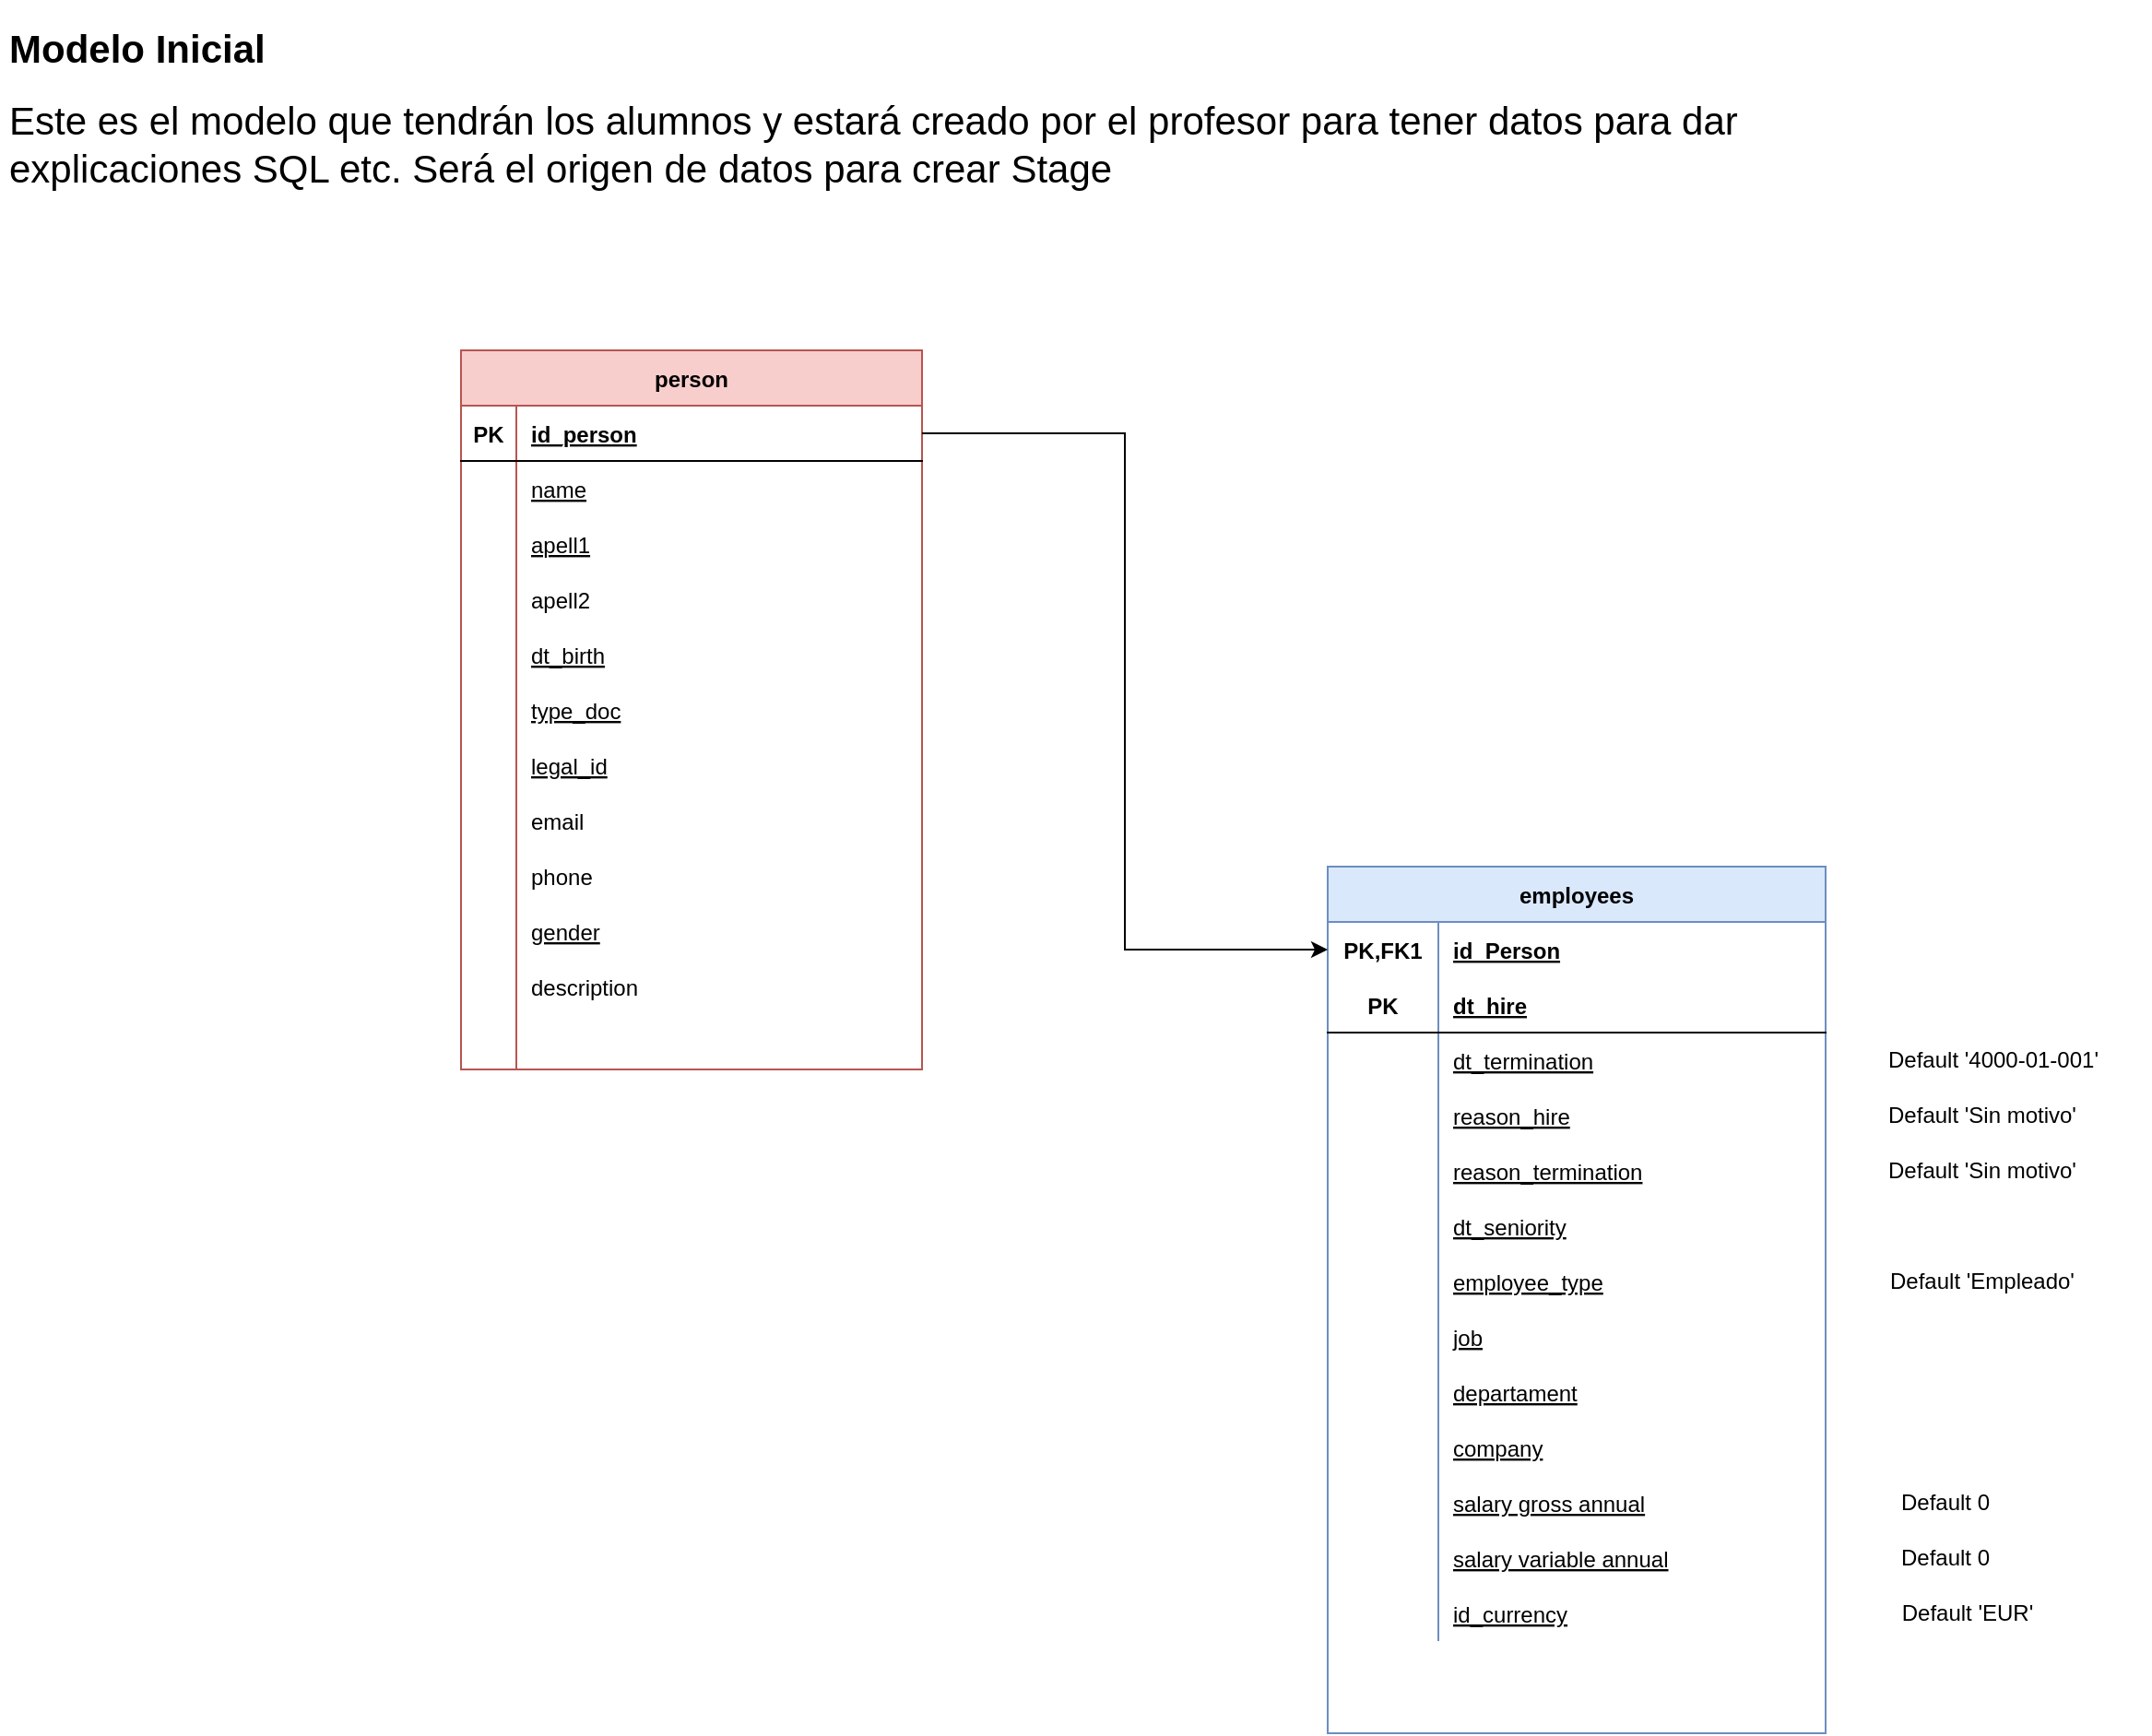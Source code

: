 <mxfile version="16.5.1" type="device" pages="2"><diagram id="aK4C7mlp8Xrq4ZPR62fl" name="Inicial"><mxGraphModel dx="3046" dy="2498" grid="1" gridSize="10" guides="1" tooltips="1" connect="1" arrows="1" fold="1" page="1" pageScale="1" pageWidth="827" pageHeight="1169" math="0" shadow="0"><root><mxCell id="sPQ5rHdTqfsLDdzNJS4Q-0"/><mxCell id="sPQ5rHdTqfsLDdzNJS4Q-1" parent="sPQ5rHdTqfsLDdzNJS4Q-0"/><mxCell id="jbEKbmgx0yPhfAcyf8wh-34" value="employees" style="shape=table;startSize=30;container=1;collapsible=1;childLayout=tableLayout;fixedRows=1;rowLines=0;fontStyle=1;align=center;resizeLast=1;fillColor=#dae8fc;strokeColor=#6c8ebf;" parent="sPQ5rHdTqfsLDdzNJS4Q-1" vertex="1"><mxGeometry x="270" y="390" width="270" height="470" as="geometry"/></mxCell><mxCell id="jbEKbmgx0yPhfAcyf8wh-35" value="" style="shape=tableRow;horizontal=0;startSize=0;swimlaneHead=0;swimlaneBody=0;fillColor=none;collapsible=0;dropTarget=0;points=[[0,0.5],[1,0.5]];portConstraint=eastwest;top=0;left=0;right=0;bottom=0;" parent="jbEKbmgx0yPhfAcyf8wh-34" vertex="1"><mxGeometry y="30" width="270" height="30" as="geometry"/></mxCell><mxCell id="jbEKbmgx0yPhfAcyf8wh-36" value="PK,FK1" style="shape=partialRectangle;connectable=0;fillColor=none;top=0;left=0;bottom=0;right=0;fontStyle=1;overflow=hidden;" parent="jbEKbmgx0yPhfAcyf8wh-35" vertex="1"><mxGeometry width="60" height="30" as="geometry"><mxRectangle width="60" height="30" as="alternateBounds"/></mxGeometry></mxCell><mxCell id="jbEKbmgx0yPhfAcyf8wh-37" value="id_Person" style="shape=partialRectangle;connectable=0;fillColor=none;top=0;left=0;bottom=0;right=0;align=left;spacingLeft=6;fontStyle=5;overflow=hidden;" parent="jbEKbmgx0yPhfAcyf8wh-35" vertex="1"><mxGeometry x="60" width="210" height="30" as="geometry"><mxRectangle width="210" height="30" as="alternateBounds"/></mxGeometry></mxCell><mxCell id="jbEKbmgx0yPhfAcyf8wh-38" value="" style="shape=tableRow;horizontal=0;startSize=0;swimlaneHead=0;swimlaneBody=0;fillColor=none;collapsible=0;dropTarget=0;points=[[0,0.5],[1,0.5]];portConstraint=eastwest;top=0;left=0;right=0;bottom=1;" parent="jbEKbmgx0yPhfAcyf8wh-34" vertex="1"><mxGeometry y="60" width="270" height="30" as="geometry"/></mxCell><mxCell id="jbEKbmgx0yPhfAcyf8wh-39" value="PK" style="shape=partialRectangle;connectable=0;fillColor=none;top=0;left=0;bottom=0;right=0;fontStyle=1;overflow=hidden;" parent="jbEKbmgx0yPhfAcyf8wh-38" vertex="1"><mxGeometry width="60" height="30" as="geometry"><mxRectangle width="60" height="30" as="alternateBounds"/></mxGeometry></mxCell><mxCell id="jbEKbmgx0yPhfAcyf8wh-40" value="dt_hire" style="shape=partialRectangle;connectable=0;fillColor=none;top=0;left=0;bottom=0;right=0;align=left;spacingLeft=6;fontStyle=5;overflow=hidden;" parent="jbEKbmgx0yPhfAcyf8wh-38" vertex="1"><mxGeometry x="60" width="210" height="30" as="geometry"><mxRectangle width="210" height="30" as="alternateBounds"/></mxGeometry></mxCell><mxCell id="jbEKbmgx0yPhfAcyf8wh-44" value="" style="shape=tableRow;horizontal=0;startSize=0;swimlaneHead=0;swimlaneBody=0;fillColor=none;collapsible=0;dropTarget=0;points=[[0,0.5],[1,0.5]];portConstraint=eastwest;top=0;left=0;right=0;bottom=0;" parent="jbEKbmgx0yPhfAcyf8wh-34" vertex="1"><mxGeometry y="90" width="270" height="30" as="geometry"/></mxCell><mxCell id="jbEKbmgx0yPhfAcyf8wh-45" value="" style="shape=partialRectangle;connectable=0;fillColor=none;top=0;left=0;bottom=0;right=0;editable=1;overflow=hidden;" parent="jbEKbmgx0yPhfAcyf8wh-44" vertex="1"><mxGeometry width="60" height="30" as="geometry"><mxRectangle width="60" height="30" as="alternateBounds"/></mxGeometry></mxCell><mxCell id="jbEKbmgx0yPhfAcyf8wh-46" value="dt_termination" style="shape=partialRectangle;connectable=0;fillColor=none;top=0;left=0;bottom=0;right=0;align=left;spacingLeft=6;overflow=hidden;fontStyle=4" parent="jbEKbmgx0yPhfAcyf8wh-44" vertex="1"><mxGeometry x="60" width="210" height="30" as="geometry"><mxRectangle width="210" height="30" as="alternateBounds"/></mxGeometry></mxCell><mxCell id="jbEKbmgx0yPhfAcyf8wh-47" value="" style="shape=tableRow;horizontal=0;startSize=0;swimlaneHead=0;swimlaneBody=0;fillColor=none;collapsible=0;dropTarget=0;points=[[0,0.5],[1,0.5]];portConstraint=eastwest;top=0;left=0;right=0;bottom=0;" parent="jbEKbmgx0yPhfAcyf8wh-34" vertex="1"><mxGeometry y="120" width="270" height="30" as="geometry"/></mxCell><mxCell id="jbEKbmgx0yPhfAcyf8wh-48" value="" style="shape=partialRectangle;connectable=0;fillColor=none;top=0;left=0;bottom=0;right=0;editable=1;overflow=hidden;" parent="jbEKbmgx0yPhfAcyf8wh-47" vertex="1"><mxGeometry width="60" height="30" as="geometry"><mxRectangle width="60" height="30" as="alternateBounds"/></mxGeometry></mxCell><mxCell id="jbEKbmgx0yPhfAcyf8wh-49" value="reason_hire" style="shape=partialRectangle;connectable=0;fillColor=none;top=0;left=0;bottom=0;right=0;align=left;spacingLeft=6;overflow=hidden;fontStyle=4" parent="jbEKbmgx0yPhfAcyf8wh-47" vertex="1"><mxGeometry x="60" width="210" height="30" as="geometry"><mxRectangle width="210" height="30" as="alternateBounds"/></mxGeometry></mxCell><mxCell id="jbEKbmgx0yPhfAcyf8wh-50" value="" style="shape=tableRow;horizontal=0;startSize=0;swimlaneHead=0;swimlaneBody=0;fillColor=none;collapsible=0;dropTarget=0;points=[[0,0.5],[1,0.5]];portConstraint=eastwest;top=0;left=0;right=0;bottom=0;" parent="jbEKbmgx0yPhfAcyf8wh-34" vertex="1"><mxGeometry y="150" width="270" height="30" as="geometry"/></mxCell><mxCell id="jbEKbmgx0yPhfAcyf8wh-51" value="" style="shape=partialRectangle;connectable=0;fillColor=none;top=0;left=0;bottom=0;right=0;editable=1;overflow=hidden;" parent="jbEKbmgx0yPhfAcyf8wh-50" vertex="1"><mxGeometry width="60" height="30" as="geometry"><mxRectangle width="60" height="30" as="alternateBounds"/></mxGeometry></mxCell><mxCell id="jbEKbmgx0yPhfAcyf8wh-52" value="reason_termination" style="shape=partialRectangle;connectable=0;fillColor=none;top=0;left=0;bottom=0;right=0;align=left;spacingLeft=6;overflow=hidden;fontStyle=4" parent="jbEKbmgx0yPhfAcyf8wh-50" vertex="1"><mxGeometry x="60" width="210" height="30" as="geometry"><mxRectangle width="210" height="30" as="alternateBounds"/></mxGeometry></mxCell><mxCell id="jbEKbmgx0yPhfAcyf8wh-53" value="" style="shape=tableRow;horizontal=0;startSize=0;swimlaneHead=0;swimlaneBody=0;fillColor=none;collapsible=0;dropTarget=0;points=[[0,0.5],[1,0.5]];portConstraint=eastwest;top=0;left=0;right=0;bottom=0;" parent="jbEKbmgx0yPhfAcyf8wh-34" vertex="1"><mxGeometry y="180" width="270" height="30" as="geometry"/></mxCell><mxCell id="jbEKbmgx0yPhfAcyf8wh-54" value="" style="shape=partialRectangle;connectable=0;fillColor=none;top=0;left=0;bottom=0;right=0;editable=1;overflow=hidden;" parent="jbEKbmgx0yPhfAcyf8wh-53" vertex="1"><mxGeometry width="60" height="30" as="geometry"><mxRectangle width="60" height="30" as="alternateBounds"/></mxGeometry></mxCell><mxCell id="jbEKbmgx0yPhfAcyf8wh-55" value="dt_seniority" style="shape=partialRectangle;connectable=0;fillColor=none;top=0;left=0;bottom=0;right=0;align=left;spacingLeft=6;overflow=hidden;fontStyle=4" parent="jbEKbmgx0yPhfAcyf8wh-53" vertex="1"><mxGeometry x="60" width="210" height="30" as="geometry"><mxRectangle width="210" height="30" as="alternateBounds"/></mxGeometry></mxCell><mxCell id="jbEKbmgx0yPhfAcyf8wh-56" value="" style="shape=tableRow;horizontal=0;startSize=0;swimlaneHead=0;swimlaneBody=0;fillColor=none;collapsible=0;dropTarget=0;points=[[0,0.5],[1,0.5]];portConstraint=eastwest;top=0;left=0;right=0;bottom=0;" parent="jbEKbmgx0yPhfAcyf8wh-34" vertex="1"><mxGeometry y="210" width="270" height="30" as="geometry"/></mxCell><mxCell id="jbEKbmgx0yPhfAcyf8wh-57" value="" style="shape=partialRectangle;connectable=0;fillColor=none;top=0;left=0;bottom=0;right=0;editable=1;overflow=hidden;" parent="jbEKbmgx0yPhfAcyf8wh-56" vertex="1"><mxGeometry width="60" height="30" as="geometry"><mxRectangle width="60" height="30" as="alternateBounds"/></mxGeometry></mxCell><mxCell id="jbEKbmgx0yPhfAcyf8wh-58" value="employee_type" style="shape=partialRectangle;connectable=0;fillColor=none;top=0;left=0;bottom=0;right=0;align=left;spacingLeft=6;overflow=hidden;fontStyle=4" parent="jbEKbmgx0yPhfAcyf8wh-56" vertex="1"><mxGeometry x="60" width="210" height="30" as="geometry"><mxRectangle width="210" height="30" as="alternateBounds"/></mxGeometry></mxCell><mxCell id="hWNyQWh1JKrb-yv-9Oye-0" value="" style="shape=tableRow;horizontal=0;startSize=0;swimlaneHead=0;swimlaneBody=0;fillColor=none;collapsible=0;dropTarget=0;points=[[0,0.5],[1,0.5]];portConstraint=eastwest;top=0;left=0;right=0;bottom=0;" parent="jbEKbmgx0yPhfAcyf8wh-34" vertex="1"><mxGeometry y="240" width="270" height="30" as="geometry"/></mxCell><mxCell id="hWNyQWh1JKrb-yv-9Oye-1" value="" style="shape=partialRectangle;connectable=0;fillColor=none;top=0;left=0;bottom=0;right=0;editable=1;overflow=hidden;" parent="hWNyQWh1JKrb-yv-9Oye-0" vertex="1"><mxGeometry width="60" height="30" as="geometry"><mxRectangle width="60" height="30" as="alternateBounds"/></mxGeometry></mxCell><mxCell id="hWNyQWh1JKrb-yv-9Oye-2" value="job" style="shape=partialRectangle;connectable=0;fillColor=none;top=0;left=0;bottom=0;right=0;align=left;spacingLeft=6;overflow=hidden;fontStyle=4" parent="hWNyQWh1JKrb-yv-9Oye-0" vertex="1"><mxGeometry x="60" width="210" height="30" as="geometry"><mxRectangle width="210" height="30" as="alternateBounds"/></mxGeometry></mxCell><mxCell id="hWNyQWh1JKrb-yv-9Oye-3" value="" style="shape=tableRow;horizontal=0;startSize=0;swimlaneHead=0;swimlaneBody=0;fillColor=none;collapsible=0;dropTarget=0;points=[[0,0.5],[1,0.5]];portConstraint=eastwest;top=0;left=0;right=0;bottom=0;" parent="jbEKbmgx0yPhfAcyf8wh-34" vertex="1"><mxGeometry y="270" width="270" height="30" as="geometry"/></mxCell><mxCell id="hWNyQWh1JKrb-yv-9Oye-4" value="" style="shape=partialRectangle;connectable=0;fillColor=none;top=0;left=0;bottom=0;right=0;editable=1;overflow=hidden;" parent="hWNyQWh1JKrb-yv-9Oye-3" vertex="1"><mxGeometry width="60" height="30" as="geometry"><mxRectangle width="60" height="30" as="alternateBounds"/></mxGeometry></mxCell><mxCell id="hWNyQWh1JKrb-yv-9Oye-5" value="departament" style="shape=partialRectangle;connectable=0;fillColor=none;top=0;left=0;bottom=0;right=0;align=left;spacingLeft=6;overflow=hidden;fontStyle=4" parent="hWNyQWh1JKrb-yv-9Oye-3" vertex="1"><mxGeometry x="60" width="210" height="30" as="geometry"><mxRectangle width="210" height="30" as="alternateBounds"/></mxGeometry></mxCell><mxCell id="hWNyQWh1JKrb-yv-9Oye-6" value="" style="shape=tableRow;horizontal=0;startSize=0;swimlaneHead=0;swimlaneBody=0;fillColor=none;collapsible=0;dropTarget=0;points=[[0,0.5],[1,0.5]];portConstraint=eastwest;top=0;left=0;right=0;bottom=0;" parent="jbEKbmgx0yPhfAcyf8wh-34" vertex="1"><mxGeometry y="300" width="270" height="30" as="geometry"/></mxCell><mxCell id="hWNyQWh1JKrb-yv-9Oye-7" value="" style="shape=partialRectangle;connectable=0;fillColor=none;top=0;left=0;bottom=0;right=0;editable=1;overflow=hidden;" parent="hWNyQWh1JKrb-yv-9Oye-6" vertex="1"><mxGeometry width="60" height="30" as="geometry"><mxRectangle width="60" height="30" as="alternateBounds"/></mxGeometry></mxCell><mxCell id="hWNyQWh1JKrb-yv-9Oye-8" value="company" style="shape=partialRectangle;connectable=0;fillColor=none;top=0;left=0;bottom=0;right=0;align=left;spacingLeft=6;overflow=hidden;fontStyle=4" parent="hWNyQWh1JKrb-yv-9Oye-6" vertex="1"><mxGeometry x="60" width="210" height="30" as="geometry"><mxRectangle width="210" height="30" as="alternateBounds"/></mxGeometry></mxCell><mxCell id="hWNyQWh1JKrb-yv-9Oye-9" value="" style="shape=tableRow;horizontal=0;startSize=0;swimlaneHead=0;swimlaneBody=0;fillColor=none;collapsible=0;dropTarget=0;points=[[0,0.5],[1,0.5]];portConstraint=eastwest;top=0;left=0;right=0;bottom=0;" parent="jbEKbmgx0yPhfAcyf8wh-34" vertex="1"><mxGeometry y="330" width="270" height="30" as="geometry"/></mxCell><mxCell id="hWNyQWh1JKrb-yv-9Oye-10" value="" style="shape=partialRectangle;connectable=0;fillColor=none;top=0;left=0;bottom=0;right=0;editable=1;overflow=hidden;" parent="hWNyQWh1JKrb-yv-9Oye-9" vertex="1"><mxGeometry width="60" height="30" as="geometry"><mxRectangle width="60" height="30" as="alternateBounds"/></mxGeometry></mxCell><mxCell id="hWNyQWh1JKrb-yv-9Oye-11" value="salary gross annual" style="shape=partialRectangle;connectable=0;fillColor=none;top=0;left=0;bottom=0;right=0;align=left;spacingLeft=6;overflow=hidden;fontStyle=4" parent="hWNyQWh1JKrb-yv-9Oye-9" vertex="1"><mxGeometry x="60" width="210" height="30" as="geometry"><mxRectangle width="210" height="30" as="alternateBounds"/></mxGeometry></mxCell><mxCell id="MQlc3FX0bIRILyoPOMZp-0" value="" style="shape=tableRow;horizontal=0;startSize=0;swimlaneHead=0;swimlaneBody=0;fillColor=none;collapsible=0;dropTarget=0;points=[[0,0.5],[1,0.5]];portConstraint=eastwest;top=0;left=0;right=0;bottom=0;" parent="jbEKbmgx0yPhfAcyf8wh-34" vertex="1"><mxGeometry y="360" width="270" height="30" as="geometry"/></mxCell><mxCell id="MQlc3FX0bIRILyoPOMZp-1" value="" style="shape=partialRectangle;connectable=0;fillColor=none;top=0;left=0;bottom=0;right=0;editable=1;overflow=hidden;" parent="MQlc3FX0bIRILyoPOMZp-0" vertex="1"><mxGeometry width="60" height="30" as="geometry"><mxRectangle width="60" height="30" as="alternateBounds"/></mxGeometry></mxCell><mxCell id="MQlc3FX0bIRILyoPOMZp-2" value="salary variable annual" style="shape=partialRectangle;connectable=0;fillColor=none;top=0;left=0;bottom=0;right=0;align=left;spacingLeft=6;overflow=hidden;fontStyle=4" parent="MQlc3FX0bIRILyoPOMZp-0" vertex="1"><mxGeometry x="60" width="210" height="30" as="geometry"><mxRectangle width="210" height="30" as="alternateBounds"/></mxGeometry></mxCell><mxCell id="hWNyQWh1JKrb-yv-9Oye-12" value="" style="shape=tableRow;horizontal=0;startSize=0;swimlaneHead=0;swimlaneBody=0;fillColor=none;collapsible=0;dropTarget=0;points=[[0,0.5],[1,0.5]];portConstraint=eastwest;top=0;left=0;right=0;bottom=0;" parent="jbEKbmgx0yPhfAcyf8wh-34" vertex="1"><mxGeometry y="390" width="270" height="30" as="geometry"/></mxCell><mxCell id="hWNyQWh1JKrb-yv-9Oye-13" value="" style="shape=partialRectangle;connectable=0;fillColor=none;top=0;left=0;bottom=0;right=0;editable=1;overflow=hidden;" parent="hWNyQWh1JKrb-yv-9Oye-12" vertex="1"><mxGeometry width="60" height="30" as="geometry"><mxRectangle width="60" height="30" as="alternateBounds"/></mxGeometry></mxCell><mxCell id="hWNyQWh1JKrb-yv-9Oye-14" value="id_currency" style="shape=partialRectangle;connectable=0;fillColor=none;top=0;left=0;bottom=0;right=0;align=left;spacingLeft=6;overflow=hidden;fontStyle=4" parent="hWNyQWh1JKrb-yv-9Oye-12" vertex="1"><mxGeometry x="60" width="210" height="30" as="geometry"><mxRectangle width="210" height="30" as="alternateBounds"/></mxGeometry></mxCell><mxCell id="rnK1RcPISzeLYqiDlAwx-0" value="person" style="shape=table;startSize=30;container=1;collapsible=1;childLayout=tableLayout;fixedRows=1;rowLines=0;fontStyle=1;align=center;resizeLast=1;fillColor=#f8cecc;strokeColor=#b85450;" parent="sPQ5rHdTqfsLDdzNJS4Q-1" vertex="1"><mxGeometry x="-200" y="110" width="250" height="390" as="geometry"/></mxCell><mxCell id="rnK1RcPISzeLYqiDlAwx-1" value="" style="shape=partialRectangle;collapsible=0;dropTarget=0;pointerEvents=0;fillColor=none;points=[[0,0.5],[1,0.5]];portConstraint=eastwest;top=0;left=0;right=0;bottom=1;" parent="rnK1RcPISzeLYqiDlAwx-0" vertex="1"><mxGeometry y="30" width="250" height="30" as="geometry"/></mxCell><mxCell id="rnK1RcPISzeLYqiDlAwx-2" value="PK" style="shape=partialRectangle;overflow=hidden;connectable=0;fillColor=none;top=0;left=0;bottom=0;right=0;fontStyle=1;" parent="rnK1RcPISzeLYqiDlAwx-1" vertex="1"><mxGeometry width="30" height="30" as="geometry"><mxRectangle width="30" height="30" as="alternateBounds"/></mxGeometry></mxCell><mxCell id="rnK1RcPISzeLYqiDlAwx-3" value="id_person" style="shape=partialRectangle;overflow=hidden;connectable=0;fillColor=none;top=0;left=0;bottom=0;right=0;align=left;spacingLeft=6;fontStyle=5;" parent="rnK1RcPISzeLYqiDlAwx-1" vertex="1"><mxGeometry x="30" width="220" height="30" as="geometry"><mxRectangle width="220" height="30" as="alternateBounds"/></mxGeometry></mxCell><mxCell id="rnK1RcPISzeLYqiDlAwx-4" value="" style="shape=partialRectangle;collapsible=0;dropTarget=0;pointerEvents=0;fillColor=none;points=[[0,0.5],[1,0.5]];portConstraint=eastwest;top=0;left=0;right=0;bottom=0;" parent="rnK1RcPISzeLYqiDlAwx-0" vertex="1"><mxGeometry y="60" width="250" height="30" as="geometry"/></mxCell><mxCell id="rnK1RcPISzeLYqiDlAwx-5" value="" style="shape=partialRectangle;overflow=hidden;connectable=0;fillColor=none;top=0;left=0;bottom=0;right=0;" parent="rnK1RcPISzeLYqiDlAwx-4" vertex="1"><mxGeometry width="30" height="30" as="geometry"><mxRectangle width="30" height="30" as="alternateBounds"/></mxGeometry></mxCell><mxCell id="rnK1RcPISzeLYqiDlAwx-6" value="name" style="shape=partialRectangle;overflow=hidden;connectable=0;fillColor=none;top=0;left=0;bottom=0;right=0;align=left;spacingLeft=6;fontStyle=4" parent="rnK1RcPISzeLYqiDlAwx-4" vertex="1"><mxGeometry x="30" width="220" height="30" as="geometry"><mxRectangle width="220" height="30" as="alternateBounds"/></mxGeometry></mxCell><mxCell id="rnK1RcPISzeLYqiDlAwx-7" value="" style="shape=partialRectangle;collapsible=0;dropTarget=0;pointerEvents=0;fillColor=none;points=[[0,0.5],[1,0.5]];portConstraint=eastwest;top=0;left=0;right=0;bottom=0;" parent="rnK1RcPISzeLYqiDlAwx-0" vertex="1"><mxGeometry y="90" width="250" height="30" as="geometry"/></mxCell><mxCell id="rnK1RcPISzeLYqiDlAwx-8" value="" style="shape=partialRectangle;overflow=hidden;connectable=0;fillColor=none;top=0;left=0;bottom=0;right=0;" parent="rnK1RcPISzeLYqiDlAwx-7" vertex="1"><mxGeometry width="30" height="30" as="geometry"><mxRectangle width="30" height="30" as="alternateBounds"/></mxGeometry></mxCell><mxCell id="rnK1RcPISzeLYqiDlAwx-9" value="apell1" style="shape=partialRectangle;overflow=hidden;connectable=0;fillColor=none;top=0;left=0;bottom=0;right=0;align=left;spacingLeft=6;fontStyle=4" parent="rnK1RcPISzeLYqiDlAwx-7" vertex="1"><mxGeometry x="30" width="220" height="30" as="geometry"><mxRectangle width="220" height="30" as="alternateBounds"/></mxGeometry></mxCell><mxCell id="rnK1RcPISzeLYqiDlAwx-10" value="" style="shape=partialRectangle;collapsible=0;dropTarget=0;pointerEvents=0;fillColor=none;points=[[0,0.5],[1,0.5]];portConstraint=eastwest;top=0;left=0;right=0;bottom=0;" parent="rnK1RcPISzeLYqiDlAwx-0" vertex="1"><mxGeometry y="120" width="250" height="30" as="geometry"/></mxCell><mxCell id="rnK1RcPISzeLYqiDlAwx-11" value="" style="shape=partialRectangle;overflow=hidden;connectable=0;fillColor=none;top=0;left=0;bottom=0;right=0;" parent="rnK1RcPISzeLYqiDlAwx-10" vertex="1"><mxGeometry width="30" height="30" as="geometry"><mxRectangle width="30" height="30" as="alternateBounds"/></mxGeometry></mxCell><mxCell id="rnK1RcPISzeLYqiDlAwx-12" value="apell2" style="shape=partialRectangle;overflow=hidden;connectable=0;fillColor=none;top=0;left=0;bottom=0;right=0;align=left;spacingLeft=6;" parent="rnK1RcPISzeLYqiDlAwx-10" vertex="1"><mxGeometry x="30" width="220" height="30" as="geometry"><mxRectangle width="220" height="30" as="alternateBounds"/></mxGeometry></mxCell><mxCell id="rnK1RcPISzeLYqiDlAwx-13" value="" style="shape=partialRectangle;collapsible=0;dropTarget=0;pointerEvents=0;fillColor=none;points=[[0,0.5],[1,0.5]];portConstraint=eastwest;top=0;left=0;right=0;bottom=0;" parent="rnK1RcPISzeLYqiDlAwx-0" vertex="1"><mxGeometry y="150" width="250" height="30" as="geometry"/></mxCell><mxCell id="rnK1RcPISzeLYqiDlAwx-14" value="" style="shape=partialRectangle;overflow=hidden;connectable=0;fillColor=none;top=0;left=0;bottom=0;right=0;" parent="rnK1RcPISzeLYqiDlAwx-13" vertex="1"><mxGeometry width="30" height="30" as="geometry"><mxRectangle width="30" height="30" as="alternateBounds"/></mxGeometry></mxCell><mxCell id="rnK1RcPISzeLYqiDlAwx-15" value="dt_birth" style="shape=partialRectangle;overflow=hidden;connectable=0;fillColor=none;top=0;left=0;bottom=0;right=0;align=left;spacingLeft=6;fontStyle=4" parent="rnK1RcPISzeLYqiDlAwx-13" vertex="1"><mxGeometry x="30" width="220" height="30" as="geometry"><mxRectangle width="220" height="30" as="alternateBounds"/></mxGeometry></mxCell><mxCell id="rnK1RcPISzeLYqiDlAwx-16" value="" style="shape=partialRectangle;collapsible=0;dropTarget=0;pointerEvents=0;fillColor=none;points=[[0,0.5],[1,0.5]];portConstraint=eastwest;top=0;left=0;right=0;bottom=0;" parent="rnK1RcPISzeLYqiDlAwx-0" vertex="1"><mxGeometry y="180" width="250" height="30" as="geometry"/></mxCell><mxCell id="rnK1RcPISzeLYqiDlAwx-17" value="" style="shape=partialRectangle;overflow=hidden;connectable=0;fillColor=none;top=0;left=0;bottom=0;right=0;" parent="rnK1RcPISzeLYqiDlAwx-16" vertex="1"><mxGeometry width="30" height="30" as="geometry"><mxRectangle width="30" height="30" as="alternateBounds"/></mxGeometry></mxCell><mxCell id="rnK1RcPISzeLYqiDlAwx-18" value="type_doc" style="shape=partialRectangle;overflow=hidden;connectable=0;fillColor=none;top=0;left=0;bottom=0;right=0;align=left;spacingLeft=6;fontStyle=4" parent="rnK1RcPISzeLYqiDlAwx-16" vertex="1"><mxGeometry x="30" width="220" height="30" as="geometry"><mxRectangle width="220" height="30" as="alternateBounds"/></mxGeometry></mxCell><mxCell id="rnK1RcPISzeLYqiDlAwx-19" value="" style="shape=partialRectangle;collapsible=0;dropTarget=0;pointerEvents=0;fillColor=none;points=[[0,0.5],[1,0.5]];portConstraint=eastwest;top=0;left=0;right=0;bottom=0;" parent="rnK1RcPISzeLYqiDlAwx-0" vertex="1"><mxGeometry y="210" width="250" height="30" as="geometry"/></mxCell><mxCell id="rnK1RcPISzeLYqiDlAwx-20" value="" style="shape=partialRectangle;overflow=hidden;connectable=0;fillColor=none;top=0;left=0;bottom=0;right=0;" parent="rnK1RcPISzeLYqiDlAwx-19" vertex="1"><mxGeometry width="30" height="30" as="geometry"><mxRectangle width="30" height="30" as="alternateBounds"/></mxGeometry></mxCell><mxCell id="rnK1RcPISzeLYqiDlAwx-21" value="legal_id" style="shape=partialRectangle;overflow=hidden;connectable=0;fillColor=none;top=0;left=0;bottom=0;right=0;align=left;spacingLeft=6;fontStyle=4" parent="rnK1RcPISzeLYqiDlAwx-19" vertex="1"><mxGeometry x="30" width="220" height="30" as="geometry"><mxRectangle width="220" height="30" as="alternateBounds"/></mxGeometry></mxCell><mxCell id="rnK1RcPISzeLYqiDlAwx-22" value="" style="shape=partialRectangle;collapsible=0;dropTarget=0;pointerEvents=0;fillColor=none;points=[[0,0.5],[1,0.5]];portConstraint=eastwest;top=0;left=0;right=0;bottom=0;" parent="rnK1RcPISzeLYqiDlAwx-0" vertex="1"><mxGeometry y="240" width="250" height="30" as="geometry"/></mxCell><mxCell id="rnK1RcPISzeLYqiDlAwx-23" value="" style="shape=partialRectangle;overflow=hidden;connectable=0;fillColor=none;top=0;left=0;bottom=0;right=0;" parent="rnK1RcPISzeLYqiDlAwx-22" vertex="1"><mxGeometry width="30" height="30" as="geometry"><mxRectangle width="30" height="30" as="alternateBounds"/></mxGeometry></mxCell><mxCell id="rnK1RcPISzeLYqiDlAwx-24" value="email" style="shape=partialRectangle;overflow=hidden;connectable=0;fillColor=none;top=0;left=0;bottom=0;right=0;align=left;spacingLeft=6;" parent="rnK1RcPISzeLYqiDlAwx-22" vertex="1"><mxGeometry x="30" width="220" height="30" as="geometry"><mxRectangle width="220" height="30" as="alternateBounds"/></mxGeometry></mxCell><mxCell id="rnK1RcPISzeLYqiDlAwx-25" value="" style="shape=partialRectangle;collapsible=0;dropTarget=0;pointerEvents=0;fillColor=none;points=[[0,0.5],[1,0.5]];portConstraint=eastwest;top=0;left=0;right=0;bottom=0;" parent="rnK1RcPISzeLYqiDlAwx-0" vertex="1"><mxGeometry y="270" width="250" height="30" as="geometry"/></mxCell><mxCell id="rnK1RcPISzeLYqiDlAwx-26" value="" style="shape=partialRectangle;overflow=hidden;connectable=0;fillColor=none;top=0;left=0;bottom=0;right=0;" parent="rnK1RcPISzeLYqiDlAwx-25" vertex="1"><mxGeometry width="30" height="30" as="geometry"><mxRectangle width="30" height="30" as="alternateBounds"/></mxGeometry></mxCell><mxCell id="rnK1RcPISzeLYqiDlAwx-27" value="phone" style="shape=partialRectangle;overflow=hidden;connectable=0;fillColor=none;top=0;left=0;bottom=0;right=0;align=left;spacingLeft=6;" parent="rnK1RcPISzeLYqiDlAwx-25" vertex="1"><mxGeometry x="30" width="220" height="30" as="geometry"><mxRectangle width="220" height="30" as="alternateBounds"/></mxGeometry></mxCell><mxCell id="rnK1RcPISzeLYqiDlAwx-28" value="" style="shape=partialRectangle;collapsible=0;dropTarget=0;pointerEvents=0;fillColor=none;points=[[0,0.5],[1,0.5]];portConstraint=eastwest;top=0;left=0;right=0;bottom=0;" parent="rnK1RcPISzeLYqiDlAwx-0" vertex="1"><mxGeometry y="300" width="250" height="30" as="geometry"/></mxCell><mxCell id="rnK1RcPISzeLYqiDlAwx-29" value="" style="shape=partialRectangle;overflow=hidden;connectable=0;fillColor=none;top=0;left=0;bottom=0;right=0;" parent="rnK1RcPISzeLYqiDlAwx-28" vertex="1"><mxGeometry width="30" height="30" as="geometry"><mxRectangle width="30" height="30" as="alternateBounds"/></mxGeometry></mxCell><mxCell id="rnK1RcPISzeLYqiDlAwx-30" value="gender" style="shape=partialRectangle;overflow=hidden;connectable=0;fillColor=none;top=0;left=0;bottom=0;right=0;align=left;spacingLeft=6;fontStyle=4" parent="rnK1RcPISzeLYqiDlAwx-28" vertex="1"><mxGeometry x="30" width="220" height="30" as="geometry"><mxRectangle width="220" height="30" as="alternateBounds"/></mxGeometry></mxCell><mxCell id="rnK1RcPISzeLYqiDlAwx-31" value="" style="shape=partialRectangle;collapsible=0;dropTarget=0;pointerEvents=0;fillColor=none;points=[[0,0.5],[1,0.5]];portConstraint=eastwest;top=0;left=0;right=0;bottom=0;" parent="rnK1RcPISzeLYqiDlAwx-0" vertex="1"><mxGeometry y="330" width="250" height="30" as="geometry"/></mxCell><mxCell id="rnK1RcPISzeLYqiDlAwx-32" value="" style="shape=partialRectangle;overflow=hidden;connectable=0;fillColor=none;top=0;left=0;bottom=0;right=0;" parent="rnK1RcPISzeLYqiDlAwx-31" vertex="1"><mxGeometry width="30" height="30" as="geometry"><mxRectangle width="30" height="30" as="alternateBounds"/></mxGeometry></mxCell><mxCell id="rnK1RcPISzeLYqiDlAwx-33" value="description" style="shape=partialRectangle;overflow=hidden;connectable=0;fillColor=none;top=0;left=0;bottom=0;right=0;align=left;spacingLeft=6;" parent="rnK1RcPISzeLYqiDlAwx-31" vertex="1"><mxGeometry x="30" width="220" height="30" as="geometry"><mxRectangle width="220" height="30" as="alternateBounds"/></mxGeometry></mxCell><mxCell id="rnK1RcPISzeLYqiDlAwx-34" value="" style="shape=partialRectangle;collapsible=0;dropTarget=0;pointerEvents=0;fillColor=none;points=[[0,0.5],[1,0.5]];portConstraint=eastwest;top=0;left=0;right=0;bottom=0;" parent="rnK1RcPISzeLYqiDlAwx-0" vertex="1"><mxGeometry y="360" width="250" height="30" as="geometry"/></mxCell><mxCell id="rnK1RcPISzeLYqiDlAwx-35" value="" style="shape=partialRectangle;overflow=hidden;connectable=0;fillColor=none;top=0;left=0;bottom=0;right=0;" parent="rnK1RcPISzeLYqiDlAwx-34" vertex="1"><mxGeometry width="30" height="30" as="geometry"><mxRectangle width="30" height="30" as="alternateBounds"/></mxGeometry></mxCell><mxCell id="rnK1RcPISzeLYqiDlAwx-36" value="" style="shape=partialRectangle;overflow=hidden;connectable=0;fillColor=none;top=0;left=0;bottom=0;right=0;align=left;spacingLeft=6;" parent="rnK1RcPISzeLYqiDlAwx-34" vertex="1"><mxGeometry x="30" width="220" height="30" as="geometry"><mxRectangle width="220" height="30" as="alternateBounds"/></mxGeometry></mxCell><mxCell id="rnK1RcPISzeLYqiDlAwx-37" style="edgeStyle=orthogonalEdgeStyle;rounded=0;orthogonalLoop=1;jettySize=auto;html=1;" parent="sPQ5rHdTqfsLDdzNJS4Q-1" source="rnK1RcPISzeLYqiDlAwx-1" target="jbEKbmgx0yPhfAcyf8wh-35" edge="1"><mxGeometry relative="1" as="geometry"/></mxCell><mxCell id="at1n2VVAKuRgi7JGiB5w-0" value="&lt;h1 style=&quot;font-size: 21px;&quot;&gt;Modelo Inicial&lt;/h1&gt;&lt;div style=&quot;font-size: 21px;&quot;&gt;Este es el modelo que tendrán los alumnos y estará creado por el profesor para tener datos para dar explicaciones SQL etc. Será el origen de datos para crear Stage&lt;/div&gt;" style="text;html=1;strokeColor=none;fillColor=none;spacing=5;spacingTop=-20;whiteSpace=wrap;overflow=hidden;rounded=0;fontSize=21;" parent="sPQ5rHdTqfsLDdzNJS4Q-1" vertex="1"><mxGeometry x="-450" y="-70" width="1070" height="120" as="geometry"/></mxCell><mxCell id="KExvrD-dFIBbhgo86TKv-0" value="Default '4000-01-001'" style="text;html=1;strokeColor=none;fillColor=none;align=center;verticalAlign=middle;whiteSpace=wrap;rounded=0;" parent="sPQ5rHdTqfsLDdzNJS4Q-1" vertex="1"><mxGeometry x="546" y="480" width="170" height="30" as="geometry"/></mxCell><mxCell id="KExvrD-dFIBbhgo86TKv-1" value="Default 'Sin motivo'" style="text;html=1;strokeColor=none;fillColor=none;align=center;verticalAlign=middle;whiteSpace=wrap;rounded=0;" parent="sPQ5rHdTqfsLDdzNJS4Q-1" vertex="1"><mxGeometry x="540" y="510" width="170" height="30" as="geometry"/></mxCell><mxCell id="KExvrD-dFIBbhgo86TKv-2" value="Default 'Sin motivo'" style="text;html=1;strokeColor=none;fillColor=none;align=center;verticalAlign=middle;whiteSpace=wrap;rounded=0;" parent="sPQ5rHdTqfsLDdzNJS4Q-1" vertex="1"><mxGeometry x="540" y="540" width="170" height="30" as="geometry"/></mxCell><mxCell id="KExvrD-dFIBbhgo86TKv-3" value="Default 'Empleado'" style="text;html=1;strokeColor=none;fillColor=none;align=center;verticalAlign=middle;whiteSpace=wrap;rounded=0;" parent="sPQ5rHdTqfsLDdzNJS4Q-1" vertex="1"><mxGeometry x="540" y="600" width="170" height="30" as="geometry"/></mxCell><mxCell id="KExvrD-dFIBbhgo86TKv-4" value="Default 'EUR'" style="text;html=1;strokeColor=none;fillColor=none;align=center;verticalAlign=middle;whiteSpace=wrap;rounded=0;" parent="sPQ5rHdTqfsLDdzNJS4Q-1" vertex="1"><mxGeometry x="532" y="780" width="170" height="30" as="geometry"/></mxCell><mxCell id="KExvrD-dFIBbhgo86TKv-5" value="Default 0" style="text;html=1;strokeColor=none;fillColor=none;align=center;verticalAlign=middle;whiteSpace=wrap;rounded=0;" parent="sPQ5rHdTqfsLDdzNJS4Q-1" vertex="1"><mxGeometry x="520" y="750" width="170" height="30" as="geometry"/></mxCell><mxCell id="KExvrD-dFIBbhgo86TKv-6" value="Default 0" style="text;html=1;strokeColor=none;fillColor=none;align=center;verticalAlign=middle;whiteSpace=wrap;rounded=0;" parent="sPQ5rHdTqfsLDdzNJS4Q-1" vertex="1"><mxGeometry x="520" y="720" width="170" height="30" as="geometry"/></mxCell></root></mxGraphModel></diagram><diagram id="R2lEEEUBdFMjLlhIrx00" name="Normalizacion"><mxGraphModel dx="2751" dy="2307" grid="1" gridSize="10" guides="1" tooltips="1" connect="1" arrows="1" fold="1" page="1" pageScale="1" pageWidth="850" pageHeight="1100" math="0" shadow="0" extFonts="Permanent Marker^https://fonts.googleapis.com/css?family=Permanent+Marker"><root><mxCell id="0"/><mxCell id="1" parent="0"/><mxCell id="DgRwMVOyuoxZ2QgtItCT-1" value="&lt;h1 style=&quot;font-size: 21px&quot;&gt;MODELO NORMALIZADO&lt;/h1&gt;&lt;div style=&quot;font-size: 21px&quot;&gt;&lt;br&gt;&lt;/div&gt;" style="text;html=1;strokeColor=none;fillColor=none;spacing=5;spacingTop=-20;whiteSpace=wrap;overflow=hidden;rounded=0;fontSize=21;" parent="1" vertex="1"><mxGeometry x="220" y="-180" width="1070" height="120" as="geometry"/></mxCell><mxCell id="6NkqYbN3ion5mxDBKAT5-1" value="employees" style="shape=table;startSize=30;container=1;collapsible=1;childLayout=tableLayout;fixedRows=1;rowLines=0;fontStyle=1;align=center;resizeLast=1;fillColor=#dae8fc;strokeColor=#6c8ebf;" parent="1" vertex="1"><mxGeometry x="240" y="760" width="270" height="390" as="geometry"/></mxCell><mxCell id="6NkqYbN3ion5mxDBKAT5-2" value="" style="shape=tableRow;horizontal=0;startSize=0;swimlaneHead=0;swimlaneBody=0;fillColor=none;collapsible=0;dropTarget=0;points=[[0,0.5],[1,0.5]];portConstraint=eastwest;top=0;left=0;right=0;bottom=0;" parent="6NkqYbN3ion5mxDBKAT5-1" vertex="1"><mxGeometry y="30" width="270" height="30" as="geometry"/></mxCell><mxCell id="6NkqYbN3ion5mxDBKAT5-3" value="PK,FK1" style="shape=partialRectangle;connectable=0;fillColor=none;top=0;left=0;bottom=0;right=0;fontStyle=1;overflow=hidden;" parent="6NkqYbN3ion5mxDBKAT5-2" vertex="1"><mxGeometry width="60" height="30" as="geometry"><mxRectangle width="60" height="30" as="alternateBounds"/></mxGeometry></mxCell><mxCell id="6NkqYbN3ion5mxDBKAT5-4" value="id_Person" style="shape=partialRectangle;connectable=0;fillColor=none;top=0;left=0;bottom=0;right=0;align=left;spacingLeft=6;fontStyle=5;overflow=hidden;" parent="6NkqYbN3ion5mxDBKAT5-2" vertex="1"><mxGeometry x="60" width="210" height="30" as="geometry"><mxRectangle width="210" height="30" as="alternateBounds"/></mxGeometry></mxCell><mxCell id="6NkqYbN3ion5mxDBKAT5-5" value="" style="shape=tableRow;horizontal=0;startSize=0;swimlaneHead=0;swimlaneBody=0;fillColor=none;collapsible=0;dropTarget=0;points=[[0,0.5],[1,0.5]];portConstraint=eastwest;top=0;left=0;right=0;bottom=1;" parent="6NkqYbN3ion5mxDBKAT5-1" vertex="1"><mxGeometry y="60" width="270" height="30" as="geometry"/></mxCell><mxCell id="6NkqYbN3ion5mxDBKAT5-6" value="PK" style="shape=partialRectangle;connectable=0;fillColor=none;top=0;left=0;bottom=0;right=0;fontStyle=1;overflow=hidden;" parent="6NkqYbN3ion5mxDBKAT5-5" vertex="1"><mxGeometry width="60" height="30" as="geometry"><mxRectangle width="60" height="30" as="alternateBounds"/></mxGeometry></mxCell><mxCell id="6NkqYbN3ion5mxDBKAT5-7" value="dt_hire" style="shape=partialRectangle;connectable=0;fillColor=none;top=0;left=0;bottom=0;right=0;align=left;spacingLeft=6;fontStyle=5;overflow=hidden;" parent="6NkqYbN3ion5mxDBKAT5-5" vertex="1"><mxGeometry x="60" width="210" height="30" as="geometry"><mxRectangle width="210" height="30" as="alternateBounds"/></mxGeometry></mxCell><mxCell id="6NkqYbN3ion5mxDBKAT5-8" value="" style="shape=tableRow;horizontal=0;startSize=0;swimlaneHead=0;swimlaneBody=0;fillColor=none;collapsible=0;dropTarget=0;points=[[0,0.5],[1,0.5]];portConstraint=eastwest;top=0;left=0;right=0;bottom=0;" parent="6NkqYbN3ion5mxDBKAT5-1" vertex="1"><mxGeometry y="90" width="270" height="30" as="geometry"/></mxCell><mxCell id="6NkqYbN3ion5mxDBKAT5-9" value="" style="shape=partialRectangle;connectable=0;fillColor=none;top=0;left=0;bottom=0;right=0;editable=1;overflow=hidden;" parent="6NkqYbN3ion5mxDBKAT5-8" vertex="1"><mxGeometry width="60" height="30" as="geometry"><mxRectangle width="60" height="30" as="alternateBounds"/></mxGeometry></mxCell><mxCell id="6NkqYbN3ion5mxDBKAT5-10" value="dt_termination" style="shape=partialRectangle;connectable=0;fillColor=none;top=0;left=0;bottom=0;right=0;align=left;spacingLeft=6;overflow=hidden;fontStyle=4" parent="6NkqYbN3ion5mxDBKAT5-8" vertex="1"><mxGeometry x="60" width="210" height="30" as="geometry"><mxRectangle width="210" height="30" as="alternateBounds"/></mxGeometry></mxCell><mxCell id="6NkqYbN3ion5mxDBKAT5-11" value="" style="shape=tableRow;horizontal=0;startSize=0;swimlaneHead=0;swimlaneBody=0;fillColor=none;collapsible=0;dropTarget=0;points=[[0,0.5],[1,0.5]];portConstraint=eastwest;top=0;left=0;right=0;bottom=0;" parent="6NkqYbN3ion5mxDBKAT5-1" vertex="1"><mxGeometry y="120" width="270" height="30" as="geometry"/></mxCell><mxCell id="6NkqYbN3ion5mxDBKAT5-12" value="" style="shape=partialRectangle;connectable=0;fillColor=none;top=0;left=0;bottom=0;right=0;editable=1;overflow=hidden;" parent="6NkqYbN3ion5mxDBKAT5-11" vertex="1"><mxGeometry width="60" height="30" as="geometry"><mxRectangle width="60" height="30" as="alternateBounds"/></mxGeometry></mxCell><mxCell id="6NkqYbN3ion5mxDBKAT5-13" value="id_reason_hire" style="shape=partialRectangle;connectable=0;fillColor=none;top=0;left=0;bottom=0;right=0;align=left;spacingLeft=6;overflow=hidden;fontStyle=4" parent="6NkqYbN3ion5mxDBKAT5-11" vertex="1"><mxGeometry x="60" width="210" height="30" as="geometry"><mxRectangle width="210" height="30" as="alternateBounds"/></mxGeometry></mxCell><mxCell id="6NkqYbN3ion5mxDBKAT5-14" value="" style="shape=tableRow;horizontal=0;startSize=0;swimlaneHead=0;swimlaneBody=0;fillColor=none;collapsible=0;dropTarget=0;points=[[0,0.5],[1,0.5]];portConstraint=eastwest;top=0;left=0;right=0;bottom=0;" parent="6NkqYbN3ion5mxDBKAT5-1" vertex="1"><mxGeometry y="150" width="270" height="30" as="geometry"/></mxCell><mxCell id="6NkqYbN3ion5mxDBKAT5-15" value="" style="shape=partialRectangle;connectable=0;fillColor=none;top=0;left=0;bottom=0;right=0;editable=1;overflow=hidden;" parent="6NkqYbN3ion5mxDBKAT5-14" vertex="1"><mxGeometry width="60" height="30" as="geometry"><mxRectangle width="60" height="30" as="alternateBounds"/></mxGeometry></mxCell><mxCell id="6NkqYbN3ion5mxDBKAT5-16" value="idtipoContratacion" style="shape=partialRectangle;connectable=0;fillColor=none;top=0;left=0;bottom=0;right=0;align=left;spacingLeft=6;overflow=hidden;fontStyle=4" parent="6NkqYbN3ion5mxDBKAT5-14" vertex="1"><mxGeometry x="60" width="210" height="30" as="geometry"><mxRectangle width="210" height="30" as="alternateBounds"/></mxGeometry></mxCell><mxCell id="6NkqYbN3ion5mxDBKAT5-17" value="" style="shape=tableRow;horizontal=0;startSize=0;swimlaneHead=0;swimlaneBody=0;fillColor=none;collapsible=0;dropTarget=0;points=[[0,0.5],[1,0.5]];portConstraint=eastwest;top=0;left=0;right=0;bottom=0;" parent="6NkqYbN3ion5mxDBKAT5-1" vertex="1"><mxGeometry y="180" width="270" height="30" as="geometry"/></mxCell><mxCell id="6NkqYbN3ion5mxDBKAT5-18" value="" style="shape=partialRectangle;connectable=0;fillColor=none;top=0;left=0;bottom=0;right=0;editable=1;overflow=hidden;" parent="6NkqYbN3ion5mxDBKAT5-17" vertex="1"><mxGeometry width="60" height="30" as="geometry"><mxRectangle width="60" height="30" as="alternateBounds"/></mxGeometry></mxCell><mxCell id="6NkqYbN3ion5mxDBKAT5-19" value="dt_seniority" style="shape=partialRectangle;connectable=0;fillColor=none;top=0;left=0;bottom=0;right=0;align=left;spacingLeft=6;overflow=hidden;fontStyle=4" parent="6NkqYbN3ion5mxDBKAT5-17" vertex="1"><mxGeometry x="60" width="210" height="30" as="geometry"><mxRectangle width="210" height="30" as="alternateBounds"/></mxGeometry></mxCell><mxCell id="6NkqYbN3ion5mxDBKAT5-20" value="" style="shape=tableRow;horizontal=0;startSize=0;swimlaneHead=0;swimlaneBody=0;fillColor=none;collapsible=0;dropTarget=0;points=[[0,0.5],[1,0.5]];portConstraint=eastwest;top=0;left=0;right=0;bottom=0;" parent="6NkqYbN3ion5mxDBKAT5-1" vertex="1"><mxGeometry y="210" width="270" height="30" as="geometry"/></mxCell><mxCell id="6NkqYbN3ion5mxDBKAT5-21" value="" style="shape=partialRectangle;connectable=0;fillColor=none;top=0;left=0;bottom=0;right=0;editable=1;overflow=hidden;" parent="6NkqYbN3ion5mxDBKAT5-20" vertex="1"><mxGeometry width="60" height="30" as="geometry"><mxRectangle width="60" height="30" as="alternateBounds"/></mxGeometry></mxCell><mxCell id="6NkqYbN3ion5mxDBKAT5-22" value="employee_type" style="shape=partialRectangle;connectable=0;fillColor=none;top=0;left=0;bottom=0;right=0;align=left;spacingLeft=6;overflow=hidden;fontStyle=4" parent="6NkqYbN3ion5mxDBKAT5-20" vertex="1"><mxGeometry x="60" width="210" height="30" as="geometry"><mxRectangle width="210" height="30" as="alternateBounds"/></mxGeometry></mxCell><mxCell id="6NkqYbN3ion5mxDBKAT5-23" value="" style="shape=tableRow;horizontal=0;startSize=0;swimlaneHead=0;swimlaneBody=0;fillColor=none;collapsible=0;dropTarget=0;points=[[0,0.5],[1,0.5]];portConstraint=eastwest;top=0;left=0;right=0;bottom=0;" parent="6NkqYbN3ion5mxDBKAT5-1" vertex="1"><mxGeometry y="240" width="270" height="30" as="geometry"/></mxCell><mxCell id="6NkqYbN3ion5mxDBKAT5-24" value="" style="shape=partialRectangle;connectable=0;fillColor=none;top=0;left=0;bottom=0;right=0;editable=1;overflow=hidden;" parent="6NkqYbN3ion5mxDBKAT5-23" vertex="1"><mxGeometry width="60" height="30" as="geometry"><mxRectangle width="60" height="30" as="alternateBounds"/></mxGeometry></mxCell><mxCell id="6NkqYbN3ion5mxDBKAT5-25" value="" style="shape=partialRectangle;connectable=0;fillColor=none;top=0;left=0;bottom=0;right=0;align=left;spacingLeft=6;overflow=hidden;fontStyle=4" parent="6NkqYbN3ion5mxDBKAT5-23" vertex="1"><mxGeometry x="60" width="210" height="30" as="geometry"><mxRectangle width="210" height="30" as="alternateBounds"/></mxGeometry></mxCell><mxCell id="6NkqYbN3ion5mxDBKAT5-26" value="" style="shape=tableRow;horizontal=0;startSize=0;swimlaneHead=0;swimlaneBody=0;fillColor=none;collapsible=0;dropTarget=0;points=[[0,0.5],[1,0.5]];portConstraint=eastwest;top=0;left=0;right=0;bottom=0;" parent="6NkqYbN3ion5mxDBKAT5-1" vertex="1"><mxGeometry y="270" width="270" height="30" as="geometry"/></mxCell><mxCell id="6NkqYbN3ion5mxDBKAT5-27" value="" style="shape=partialRectangle;connectable=0;fillColor=none;top=0;left=0;bottom=0;right=0;editable=1;overflow=hidden;" parent="6NkqYbN3ion5mxDBKAT5-26" vertex="1"><mxGeometry width="60" height="30" as="geometry"><mxRectangle width="60" height="30" as="alternateBounds"/></mxGeometry></mxCell><mxCell id="6NkqYbN3ion5mxDBKAT5-28" value="" style="shape=partialRectangle;connectable=0;fillColor=none;top=0;left=0;bottom=0;right=0;align=left;spacingLeft=6;overflow=hidden;fontStyle=4" parent="6NkqYbN3ion5mxDBKAT5-26" vertex="1"><mxGeometry x="60" width="210" height="30" as="geometry"><mxRectangle width="210" height="30" as="alternateBounds"/></mxGeometry></mxCell><mxCell id="6NkqYbN3ion5mxDBKAT5-29" value="" style="shape=tableRow;horizontal=0;startSize=0;swimlaneHead=0;swimlaneBody=0;fillColor=none;collapsible=0;dropTarget=0;points=[[0,0.5],[1,0.5]];portConstraint=eastwest;top=0;left=0;right=0;bottom=0;" parent="6NkqYbN3ion5mxDBKAT5-1" vertex="1"><mxGeometry y="300" width="270" height="30" as="geometry"/></mxCell><mxCell id="6NkqYbN3ion5mxDBKAT5-30" value="" style="shape=partialRectangle;connectable=0;fillColor=none;top=0;left=0;bottom=0;right=0;editable=1;overflow=hidden;" parent="6NkqYbN3ion5mxDBKAT5-29" vertex="1"><mxGeometry width="60" height="30" as="geometry"><mxRectangle width="60" height="30" as="alternateBounds"/></mxGeometry></mxCell><mxCell id="6NkqYbN3ion5mxDBKAT5-31" value="" style="shape=partialRectangle;connectable=0;fillColor=none;top=0;left=0;bottom=0;right=0;align=left;spacingLeft=6;overflow=hidden;fontStyle=4" parent="6NkqYbN3ion5mxDBKAT5-29" vertex="1"><mxGeometry x="60" width="210" height="30" as="geometry"><mxRectangle width="210" height="30" as="alternateBounds"/></mxGeometry></mxCell><mxCell id="6NkqYbN3ion5mxDBKAT5-32" value="" style="shape=tableRow;horizontal=0;startSize=0;swimlaneHead=0;swimlaneBody=0;fillColor=none;collapsible=0;dropTarget=0;points=[[0,0.5],[1,0.5]];portConstraint=eastwest;top=0;left=0;right=0;bottom=0;" parent="6NkqYbN3ion5mxDBKAT5-1" vertex="1"><mxGeometry y="330" width="270" height="30" as="geometry"/></mxCell><mxCell id="6NkqYbN3ion5mxDBKAT5-33" value="" style="shape=partialRectangle;connectable=0;fillColor=none;top=0;left=0;bottom=0;right=0;editable=1;overflow=hidden;" parent="6NkqYbN3ion5mxDBKAT5-32" vertex="1"><mxGeometry width="60" height="30" as="geometry"><mxRectangle width="60" height="30" as="alternateBounds"/></mxGeometry></mxCell><mxCell id="6NkqYbN3ion5mxDBKAT5-34" value="" style="shape=partialRectangle;connectable=0;fillColor=none;top=0;left=0;bottom=0;right=0;align=left;spacingLeft=6;overflow=hidden;fontStyle=4" parent="6NkqYbN3ion5mxDBKAT5-32" vertex="1"><mxGeometry x="60" width="210" height="30" as="geometry"><mxRectangle width="210" height="30" as="alternateBounds"/></mxGeometry></mxCell><mxCell id="6NkqYbN3ion5mxDBKAT5-38" value="" style="shape=tableRow;horizontal=0;startSize=0;swimlaneHead=0;swimlaneBody=0;fillColor=none;collapsible=0;dropTarget=0;points=[[0,0.5],[1,0.5]];portConstraint=eastwest;top=0;left=0;right=0;bottom=0;" parent="6NkqYbN3ion5mxDBKAT5-1" vertex="1"><mxGeometry y="360" width="270" height="30" as="geometry"/></mxCell><mxCell id="6NkqYbN3ion5mxDBKAT5-39" value="" style="shape=partialRectangle;connectable=0;fillColor=none;top=0;left=0;bottom=0;right=0;editable=1;overflow=hidden;" parent="6NkqYbN3ion5mxDBKAT5-38" vertex="1"><mxGeometry width="60" height="30" as="geometry"><mxRectangle width="60" height="30" as="alternateBounds"/></mxGeometry></mxCell><mxCell id="6NkqYbN3ion5mxDBKAT5-40" value="" style="shape=partialRectangle;connectable=0;fillColor=none;top=0;left=0;bottom=0;right=0;align=left;spacingLeft=6;overflow=hidden;fontStyle=4" parent="6NkqYbN3ion5mxDBKAT5-38" vertex="1"><mxGeometry x="60" width="210" height="30" as="geometry"><mxRectangle width="210" height="30" as="alternateBounds"/></mxGeometry></mxCell><mxCell id="6NkqYbN3ion5mxDBKAT5-41" value="person" style="shape=table;startSize=30;container=1;collapsible=1;childLayout=tableLayout;fixedRows=1;rowLines=0;fontStyle=1;align=center;resizeLast=1;fillColor=#f8cecc;strokeColor=#b85450;" parent="1" vertex="1"><mxGeometry x="-360" y="100" width="250" height="390" as="geometry"/></mxCell><mxCell id="6NkqYbN3ion5mxDBKAT5-42" value="" style="shape=partialRectangle;collapsible=0;dropTarget=0;pointerEvents=0;fillColor=none;points=[[0,0.5],[1,0.5]];portConstraint=eastwest;top=0;left=0;right=0;bottom=1;" parent="6NkqYbN3ion5mxDBKAT5-41" vertex="1"><mxGeometry y="30" width="250" height="30" as="geometry"/></mxCell><mxCell id="6NkqYbN3ion5mxDBKAT5-43" value="PK" style="shape=partialRectangle;overflow=hidden;connectable=0;fillColor=none;top=0;left=0;bottom=0;right=0;fontStyle=1;" parent="6NkqYbN3ion5mxDBKAT5-42" vertex="1"><mxGeometry width="30" height="30" as="geometry"><mxRectangle width="30" height="30" as="alternateBounds"/></mxGeometry></mxCell><mxCell id="6NkqYbN3ion5mxDBKAT5-44" value="id_person" style="shape=partialRectangle;overflow=hidden;connectable=0;fillColor=none;top=0;left=0;bottom=0;right=0;align=left;spacingLeft=6;fontStyle=5;" parent="6NkqYbN3ion5mxDBKAT5-42" vertex="1"><mxGeometry x="30" width="220" height="30" as="geometry"><mxRectangle width="220" height="30" as="alternateBounds"/></mxGeometry></mxCell><mxCell id="6NkqYbN3ion5mxDBKAT5-45" value="" style="shape=partialRectangle;collapsible=0;dropTarget=0;pointerEvents=0;fillColor=none;points=[[0,0.5],[1,0.5]];portConstraint=eastwest;top=0;left=0;right=0;bottom=0;" parent="6NkqYbN3ion5mxDBKAT5-41" vertex="1"><mxGeometry y="60" width="250" height="30" as="geometry"/></mxCell><mxCell id="6NkqYbN3ion5mxDBKAT5-46" value="" style="shape=partialRectangle;overflow=hidden;connectable=0;fillColor=none;top=0;left=0;bottom=0;right=0;" parent="6NkqYbN3ion5mxDBKAT5-45" vertex="1"><mxGeometry width="30" height="30" as="geometry"><mxRectangle width="30" height="30" as="alternateBounds"/></mxGeometry></mxCell><mxCell id="6NkqYbN3ion5mxDBKAT5-47" value="name" style="shape=partialRectangle;overflow=hidden;connectable=0;fillColor=none;top=0;left=0;bottom=0;right=0;align=left;spacingLeft=6;fontStyle=4" parent="6NkqYbN3ion5mxDBKAT5-45" vertex="1"><mxGeometry x="30" width="220" height="30" as="geometry"><mxRectangle width="220" height="30" as="alternateBounds"/></mxGeometry></mxCell><mxCell id="6NkqYbN3ion5mxDBKAT5-48" value="" style="shape=partialRectangle;collapsible=0;dropTarget=0;pointerEvents=0;fillColor=none;points=[[0,0.5],[1,0.5]];portConstraint=eastwest;top=0;left=0;right=0;bottom=0;" parent="6NkqYbN3ion5mxDBKAT5-41" vertex="1"><mxGeometry y="90" width="250" height="30" as="geometry"/></mxCell><mxCell id="6NkqYbN3ion5mxDBKAT5-49" value="" style="shape=partialRectangle;overflow=hidden;connectable=0;fillColor=none;top=0;left=0;bottom=0;right=0;" parent="6NkqYbN3ion5mxDBKAT5-48" vertex="1"><mxGeometry width="30" height="30" as="geometry"><mxRectangle width="30" height="30" as="alternateBounds"/></mxGeometry></mxCell><mxCell id="6NkqYbN3ion5mxDBKAT5-50" value="apell1" style="shape=partialRectangle;overflow=hidden;connectable=0;fillColor=none;top=0;left=0;bottom=0;right=0;align=left;spacingLeft=6;fontStyle=4" parent="6NkqYbN3ion5mxDBKAT5-48" vertex="1"><mxGeometry x="30" width="220" height="30" as="geometry"><mxRectangle width="220" height="30" as="alternateBounds"/></mxGeometry></mxCell><mxCell id="6NkqYbN3ion5mxDBKAT5-51" value="" style="shape=partialRectangle;collapsible=0;dropTarget=0;pointerEvents=0;fillColor=none;points=[[0,0.5],[1,0.5]];portConstraint=eastwest;top=0;left=0;right=0;bottom=0;" parent="6NkqYbN3ion5mxDBKAT5-41" vertex="1"><mxGeometry y="120" width="250" height="30" as="geometry"/></mxCell><mxCell id="6NkqYbN3ion5mxDBKAT5-52" value="" style="shape=partialRectangle;overflow=hidden;connectable=0;fillColor=none;top=0;left=0;bottom=0;right=0;" parent="6NkqYbN3ion5mxDBKAT5-51" vertex="1"><mxGeometry width="30" height="30" as="geometry"><mxRectangle width="30" height="30" as="alternateBounds"/></mxGeometry></mxCell><mxCell id="6NkqYbN3ion5mxDBKAT5-53" value="apell2" style="shape=partialRectangle;overflow=hidden;connectable=0;fillColor=none;top=0;left=0;bottom=0;right=0;align=left;spacingLeft=6;" parent="6NkqYbN3ion5mxDBKAT5-51" vertex="1"><mxGeometry x="30" width="220" height="30" as="geometry"><mxRectangle width="220" height="30" as="alternateBounds"/></mxGeometry></mxCell><mxCell id="6NkqYbN3ion5mxDBKAT5-54" value="" style="shape=partialRectangle;collapsible=0;dropTarget=0;pointerEvents=0;fillColor=none;points=[[0,0.5],[1,0.5]];portConstraint=eastwest;top=0;left=0;right=0;bottom=0;" parent="6NkqYbN3ion5mxDBKAT5-41" vertex="1"><mxGeometry y="150" width="250" height="30" as="geometry"/></mxCell><mxCell id="6NkqYbN3ion5mxDBKAT5-55" value="" style="shape=partialRectangle;overflow=hidden;connectable=0;fillColor=none;top=0;left=0;bottom=0;right=0;" parent="6NkqYbN3ion5mxDBKAT5-54" vertex="1"><mxGeometry width="30" height="30" as="geometry"><mxRectangle width="30" height="30" as="alternateBounds"/></mxGeometry></mxCell><mxCell id="6NkqYbN3ion5mxDBKAT5-56" value="dt_birth" style="shape=partialRectangle;overflow=hidden;connectable=0;fillColor=none;top=0;left=0;bottom=0;right=0;align=left;spacingLeft=6;fontStyle=4" parent="6NkqYbN3ion5mxDBKAT5-54" vertex="1"><mxGeometry x="30" width="220" height="30" as="geometry"><mxRectangle width="220" height="30" as="alternateBounds"/></mxGeometry></mxCell><mxCell id="6NkqYbN3ion5mxDBKAT5-57" value="" style="shape=partialRectangle;collapsible=0;dropTarget=0;pointerEvents=0;fillColor=none;points=[[0,0.5],[1,0.5]];portConstraint=eastwest;top=0;left=0;right=0;bottom=0;" parent="6NkqYbN3ion5mxDBKAT5-41" vertex="1"><mxGeometry y="180" width="250" height="30" as="geometry"/></mxCell><mxCell id="6NkqYbN3ion5mxDBKAT5-58" value="" style="shape=partialRectangle;overflow=hidden;connectable=0;fillColor=none;top=0;left=0;bottom=0;right=0;" parent="6NkqYbN3ion5mxDBKAT5-57" vertex="1"><mxGeometry width="30" height="30" as="geometry"><mxRectangle width="30" height="30" as="alternateBounds"/></mxGeometry></mxCell><mxCell id="6NkqYbN3ion5mxDBKAT5-59" value="type_doc" style="shape=partialRectangle;overflow=hidden;connectable=0;fillColor=none;top=0;left=0;bottom=0;right=0;align=left;spacingLeft=6;fontStyle=4" parent="6NkqYbN3ion5mxDBKAT5-57" vertex="1"><mxGeometry x="30" width="220" height="30" as="geometry"><mxRectangle width="220" height="30" as="alternateBounds"/></mxGeometry></mxCell><mxCell id="6NkqYbN3ion5mxDBKAT5-60" value="" style="shape=partialRectangle;collapsible=0;dropTarget=0;pointerEvents=0;fillColor=none;points=[[0,0.5],[1,0.5]];portConstraint=eastwest;top=0;left=0;right=0;bottom=0;" parent="6NkqYbN3ion5mxDBKAT5-41" vertex="1"><mxGeometry y="210" width="250" height="30" as="geometry"/></mxCell><mxCell id="6NkqYbN3ion5mxDBKAT5-61" value="" style="shape=partialRectangle;overflow=hidden;connectable=0;fillColor=none;top=0;left=0;bottom=0;right=0;" parent="6NkqYbN3ion5mxDBKAT5-60" vertex="1"><mxGeometry width="30" height="30" as="geometry"><mxRectangle width="30" height="30" as="alternateBounds"/></mxGeometry></mxCell><mxCell id="6NkqYbN3ion5mxDBKAT5-62" value="legal_id" style="shape=partialRectangle;overflow=hidden;connectable=0;fillColor=none;top=0;left=0;bottom=0;right=0;align=left;spacingLeft=6;fontStyle=4" parent="6NkqYbN3ion5mxDBKAT5-60" vertex="1"><mxGeometry x="30" width="220" height="30" as="geometry"><mxRectangle width="220" height="30" as="alternateBounds"/></mxGeometry></mxCell><mxCell id="6NkqYbN3ion5mxDBKAT5-63" value="" style="shape=partialRectangle;collapsible=0;dropTarget=0;pointerEvents=0;fillColor=none;points=[[0,0.5],[1,0.5]];portConstraint=eastwest;top=0;left=0;right=0;bottom=0;" parent="6NkqYbN3ion5mxDBKAT5-41" vertex="1"><mxGeometry y="240" width="250" height="30" as="geometry"/></mxCell><mxCell id="6NkqYbN3ion5mxDBKAT5-64" value="" style="shape=partialRectangle;overflow=hidden;connectable=0;fillColor=none;top=0;left=0;bottom=0;right=0;" parent="6NkqYbN3ion5mxDBKAT5-63" vertex="1"><mxGeometry width="30" height="30" as="geometry"><mxRectangle width="30" height="30" as="alternateBounds"/></mxGeometry></mxCell><mxCell id="6NkqYbN3ion5mxDBKAT5-65" value="email" style="shape=partialRectangle;overflow=hidden;connectable=0;fillColor=none;top=0;left=0;bottom=0;right=0;align=left;spacingLeft=6;" parent="6NkqYbN3ion5mxDBKAT5-63" vertex="1"><mxGeometry x="30" width="220" height="30" as="geometry"><mxRectangle width="220" height="30" as="alternateBounds"/></mxGeometry></mxCell><mxCell id="6NkqYbN3ion5mxDBKAT5-66" value="" style="shape=partialRectangle;collapsible=0;dropTarget=0;pointerEvents=0;fillColor=none;points=[[0,0.5],[1,0.5]];portConstraint=eastwest;top=0;left=0;right=0;bottom=0;" parent="6NkqYbN3ion5mxDBKAT5-41" vertex="1"><mxGeometry y="270" width="250" height="30" as="geometry"/></mxCell><mxCell id="6NkqYbN3ion5mxDBKAT5-67" value="" style="shape=partialRectangle;overflow=hidden;connectable=0;fillColor=none;top=0;left=0;bottom=0;right=0;" parent="6NkqYbN3ion5mxDBKAT5-66" vertex="1"><mxGeometry width="30" height="30" as="geometry"><mxRectangle width="30" height="30" as="alternateBounds"/></mxGeometry></mxCell><mxCell id="6NkqYbN3ion5mxDBKAT5-68" value="phone" style="shape=partialRectangle;overflow=hidden;connectable=0;fillColor=none;top=0;left=0;bottom=0;right=0;align=left;spacingLeft=6;" parent="6NkqYbN3ion5mxDBKAT5-66" vertex="1"><mxGeometry x="30" width="220" height="30" as="geometry"><mxRectangle width="220" height="30" as="alternateBounds"/></mxGeometry></mxCell><mxCell id="6NkqYbN3ion5mxDBKAT5-69" value="" style="shape=partialRectangle;collapsible=0;dropTarget=0;pointerEvents=0;fillColor=none;points=[[0,0.5],[1,0.5]];portConstraint=eastwest;top=0;left=0;right=0;bottom=0;" parent="6NkqYbN3ion5mxDBKAT5-41" vertex="1"><mxGeometry y="300" width="250" height="30" as="geometry"/></mxCell><mxCell id="6NkqYbN3ion5mxDBKAT5-70" value="" style="shape=partialRectangle;overflow=hidden;connectable=0;fillColor=none;top=0;left=0;bottom=0;right=0;" parent="6NkqYbN3ion5mxDBKAT5-69" vertex="1"><mxGeometry width="30" height="30" as="geometry"><mxRectangle width="30" height="30" as="alternateBounds"/></mxGeometry></mxCell><mxCell id="6NkqYbN3ion5mxDBKAT5-71" value="gender" style="shape=partialRectangle;overflow=hidden;connectable=0;fillColor=none;top=0;left=0;bottom=0;right=0;align=left;spacingLeft=6;fontStyle=4" parent="6NkqYbN3ion5mxDBKAT5-69" vertex="1"><mxGeometry x="30" width="220" height="30" as="geometry"><mxRectangle width="220" height="30" as="alternateBounds"/></mxGeometry></mxCell><mxCell id="6NkqYbN3ion5mxDBKAT5-72" value="" style="shape=partialRectangle;collapsible=0;dropTarget=0;pointerEvents=0;fillColor=none;points=[[0,0.5],[1,0.5]];portConstraint=eastwest;top=0;left=0;right=0;bottom=0;" parent="6NkqYbN3ion5mxDBKAT5-41" vertex="1"><mxGeometry y="330" width="250" height="30" as="geometry"/></mxCell><mxCell id="6NkqYbN3ion5mxDBKAT5-73" value="" style="shape=partialRectangle;overflow=hidden;connectable=0;fillColor=none;top=0;left=0;bottom=0;right=0;" parent="6NkqYbN3ion5mxDBKAT5-72" vertex="1"><mxGeometry width="30" height="30" as="geometry"><mxRectangle width="30" height="30" as="alternateBounds"/></mxGeometry></mxCell><mxCell id="6NkqYbN3ion5mxDBKAT5-74" value="description" style="shape=partialRectangle;overflow=hidden;connectable=0;fillColor=none;top=0;left=0;bottom=0;right=0;align=left;spacingLeft=6;" parent="6NkqYbN3ion5mxDBKAT5-72" vertex="1"><mxGeometry x="30" width="220" height="30" as="geometry"><mxRectangle width="220" height="30" as="alternateBounds"/></mxGeometry></mxCell><mxCell id="6NkqYbN3ion5mxDBKAT5-75" value="" style="shape=partialRectangle;collapsible=0;dropTarget=0;pointerEvents=0;fillColor=none;points=[[0,0.5],[1,0.5]];portConstraint=eastwest;top=0;left=0;right=0;bottom=0;" parent="6NkqYbN3ion5mxDBKAT5-41" vertex="1"><mxGeometry y="360" width="250" height="30" as="geometry"/></mxCell><mxCell id="6NkqYbN3ion5mxDBKAT5-76" value="" style="shape=partialRectangle;overflow=hidden;connectable=0;fillColor=none;top=0;left=0;bottom=0;right=0;" parent="6NkqYbN3ion5mxDBKAT5-75" vertex="1"><mxGeometry width="30" height="30" as="geometry"><mxRectangle width="30" height="30" as="alternateBounds"/></mxGeometry></mxCell><mxCell id="6NkqYbN3ion5mxDBKAT5-77" value="" style="shape=partialRectangle;overflow=hidden;connectable=0;fillColor=none;top=0;left=0;bottom=0;right=0;align=left;spacingLeft=6;" parent="6NkqYbN3ion5mxDBKAT5-75" vertex="1"><mxGeometry x="30" width="220" height="30" as="geometry"><mxRectangle width="220" height="30" as="alternateBounds"/></mxGeometry></mxCell><mxCell id="6NkqYbN3ion5mxDBKAT5-78" style="edgeStyle=orthogonalEdgeStyle;rounded=0;orthogonalLoop=1;jettySize=auto;html=1;" parent="1" source="6NkqYbN3ion5mxDBKAT5-42" target="6NkqYbN3ion5mxDBKAT5-2" edge="1"><mxGeometry relative="1" as="geometry"/></mxCell><mxCell id="6NkqYbN3ion5mxDBKAT5-79" value="types_docs" style="shape=table;startSize=30;container=1;collapsible=1;childLayout=tableLayout;fixedRows=1;rowLines=0;fontStyle=1;align=center;resizeLast=1;fillColor=#fff2cc;strokeColor=#d6b656;" parent="1" vertex="1"><mxGeometry x="-640" y="210" width="180" height="160" as="geometry"/></mxCell><mxCell id="6NkqYbN3ion5mxDBKAT5-80" value="" style="shape=tableRow;horizontal=0;startSize=0;swimlaneHead=0;swimlaneBody=0;fillColor=none;collapsible=0;dropTarget=0;points=[[0,0.5],[1,0.5]];portConstraint=eastwest;top=0;left=0;right=0;bottom=1;" parent="6NkqYbN3ion5mxDBKAT5-79" vertex="1"><mxGeometry y="30" width="180" height="30" as="geometry"/></mxCell><mxCell id="6NkqYbN3ion5mxDBKAT5-81" value="PK" style="shape=partialRectangle;connectable=0;fillColor=none;top=0;left=0;bottom=0;right=0;fontStyle=1;overflow=hidden;" parent="6NkqYbN3ion5mxDBKAT5-80" vertex="1"><mxGeometry width="30" height="30" as="geometry"><mxRectangle width="30" height="30" as="alternateBounds"/></mxGeometry></mxCell><mxCell id="6NkqYbN3ion5mxDBKAT5-82" value="type_doc" style="shape=partialRectangle;connectable=0;fillColor=none;top=0;left=0;bottom=0;right=0;align=left;spacingLeft=6;fontStyle=5;overflow=hidden;" parent="6NkqYbN3ion5mxDBKAT5-80" vertex="1"><mxGeometry x="30" width="150" height="30" as="geometry"><mxRectangle width="150" height="30" as="alternateBounds"/></mxGeometry></mxCell><mxCell id="6NkqYbN3ion5mxDBKAT5-83" value="" style="shape=tableRow;horizontal=0;startSize=0;swimlaneHead=0;swimlaneBody=0;fillColor=none;collapsible=0;dropTarget=0;points=[[0,0.5],[1,0.5]];portConstraint=eastwest;top=0;left=0;right=0;bottom=0;" parent="6NkqYbN3ion5mxDBKAT5-79" vertex="1"><mxGeometry y="60" width="180" height="30" as="geometry"/></mxCell><mxCell id="6NkqYbN3ion5mxDBKAT5-84" value="" style="shape=partialRectangle;connectable=0;fillColor=none;top=0;left=0;bottom=0;right=0;editable=1;overflow=hidden;" parent="6NkqYbN3ion5mxDBKAT5-83" vertex="1"><mxGeometry width="30" height="30" as="geometry"><mxRectangle width="30" height="30" as="alternateBounds"/></mxGeometry></mxCell><mxCell id="6NkqYbN3ion5mxDBKAT5-85" value="name" style="shape=partialRectangle;connectable=0;fillColor=none;top=0;left=0;bottom=0;right=0;align=left;spacingLeft=6;overflow=hidden;fontStyle=4" parent="6NkqYbN3ion5mxDBKAT5-83" vertex="1"><mxGeometry x="30" width="150" height="30" as="geometry"><mxRectangle width="150" height="30" as="alternateBounds"/></mxGeometry></mxCell><mxCell id="6NkqYbN3ion5mxDBKAT5-86" value="" style="shape=tableRow;horizontal=0;startSize=0;swimlaneHead=0;swimlaneBody=0;fillColor=none;collapsible=0;dropTarget=0;points=[[0,0.5],[1,0.5]];portConstraint=eastwest;top=0;left=0;right=0;bottom=0;" parent="6NkqYbN3ion5mxDBKAT5-79" vertex="1"><mxGeometry y="90" width="180" height="30" as="geometry"/></mxCell><mxCell id="6NkqYbN3ion5mxDBKAT5-87" value="" style="shape=partialRectangle;connectable=0;fillColor=none;top=0;left=0;bottom=0;right=0;editable=1;overflow=hidden;" parent="6NkqYbN3ion5mxDBKAT5-86" vertex="1"><mxGeometry width="30" height="30" as="geometry"><mxRectangle width="30" height="30" as="alternateBounds"/></mxGeometry></mxCell><mxCell id="6NkqYbN3ion5mxDBKAT5-88" value="descriptoion" style="shape=partialRectangle;connectable=0;fillColor=none;top=0;left=0;bottom=0;right=0;align=left;spacingLeft=6;overflow=hidden;" parent="6NkqYbN3ion5mxDBKAT5-86" vertex="1"><mxGeometry x="30" width="150" height="30" as="geometry"><mxRectangle width="150" height="30" as="alternateBounds"/></mxGeometry></mxCell><mxCell id="6NkqYbN3ion5mxDBKAT5-89" value="" style="shape=tableRow;horizontal=0;startSize=0;swimlaneHead=0;swimlaneBody=0;fillColor=none;collapsible=0;dropTarget=0;points=[[0,0.5],[1,0.5]];portConstraint=eastwest;top=0;left=0;right=0;bottom=0;" parent="6NkqYbN3ion5mxDBKAT5-79" vertex="1"><mxGeometry y="120" width="180" height="30" as="geometry"/></mxCell><mxCell id="6NkqYbN3ion5mxDBKAT5-90" value="" style="shape=partialRectangle;connectable=0;fillColor=none;top=0;left=0;bottom=0;right=0;editable=1;overflow=hidden;" parent="6NkqYbN3ion5mxDBKAT5-89" vertex="1"><mxGeometry width="30" height="30" as="geometry"><mxRectangle width="30" height="30" as="alternateBounds"/></mxGeometry></mxCell><mxCell id="6NkqYbN3ion5mxDBKAT5-91" value="" style="shape=partialRectangle;connectable=0;fillColor=none;top=0;left=0;bottom=0;right=0;align=left;spacingLeft=6;overflow=hidden;" parent="6NkqYbN3ion5mxDBKAT5-89" vertex="1"><mxGeometry x="30" width="150" height="30" as="geometry"><mxRectangle width="150" height="30" as="alternateBounds"/></mxGeometry></mxCell><mxCell id="6NkqYbN3ion5mxDBKAT5-92" value="" style="edgeStyle=entityRelationEdgeStyle;fontSize=12;html=1;endArrow=ERoneToMany;rounded=0;" parent="1" source="6NkqYbN3ion5mxDBKAT5-80" target="6NkqYbN3ion5mxDBKAT5-57" edge="1"><mxGeometry width="100" height="100" relative="1" as="geometry"><mxPoint x="-410" y="230" as="sourcePoint"/><mxPoint x="-310" y="130" as="targetPoint"/></mxGeometry></mxCell><mxCell id="6NkqYbN3ion5mxDBKAT5-93" value="1:N" style="text;strokeColor=none;fillColor=none;spacingLeft=4;spacingRight=4;overflow=hidden;rotatable=0;points=[[0,0.5],[1,0.5]];portConstraint=eastwest;fontSize=15;fontStyle=1" parent="1" vertex="1"><mxGeometry x="-360" y="220" width="40" height="30" as="geometry"/></mxCell><mxCell id="6NkqYbN3ion5mxDBKAT5-94" value="types_genders" style="shape=table;startSize=30;container=1;collapsible=1;childLayout=tableLayout;fixedRows=1;rowLines=0;fontStyle=1;align=center;resizeLast=1;fillColor=#fff2cc;strokeColor=#d6b656;" parent="1" vertex="1"><mxGeometry x="-640" y="460" width="180" height="150" as="geometry"/></mxCell><mxCell id="6NkqYbN3ion5mxDBKAT5-95" value="" style="shape=tableRow;horizontal=0;startSize=0;swimlaneHead=0;swimlaneBody=0;fillColor=none;collapsible=0;dropTarget=0;points=[[0,0.5],[1,0.5]];portConstraint=eastwest;top=0;left=0;right=0;bottom=1;" parent="6NkqYbN3ion5mxDBKAT5-94" vertex="1"><mxGeometry y="30" width="180" height="30" as="geometry"/></mxCell><mxCell id="6NkqYbN3ion5mxDBKAT5-96" value="PK" style="shape=partialRectangle;connectable=0;fillColor=none;top=0;left=0;bottom=0;right=0;fontStyle=1;overflow=hidden;" parent="6NkqYbN3ion5mxDBKAT5-95" vertex="1"><mxGeometry width="30" height="30" as="geometry"><mxRectangle width="30" height="30" as="alternateBounds"/></mxGeometry></mxCell><mxCell id="6NkqYbN3ion5mxDBKAT5-97" value="gender" style="shape=partialRectangle;connectable=0;fillColor=none;top=0;left=0;bottom=0;right=0;align=left;spacingLeft=6;fontStyle=5;overflow=hidden;" parent="6NkqYbN3ion5mxDBKAT5-95" vertex="1"><mxGeometry x="30" width="150" height="30" as="geometry"><mxRectangle width="150" height="30" as="alternateBounds"/></mxGeometry></mxCell><mxCell id="6NkqYbN3ion5mxDBKAT5-98" value="" style="shape=tableRow;horizontal=0;startSize=0;swimlaneHead=0;swimlaneBody=0;fillColor=none;collapsible=0;dropTarget=0;points=[[0,0.5],[1,0.5]];portConstraint=eastwest;top=0;left=0;right=0;bottom=0;" parent="6NkqYbN3ion5mxDBKAT5-94" vertex="1"><mxGeometry y="60" width="180" height="30" as="geometry"/></mxCell><mxCell id="6NkqYbN3ion5mxDBKAT5-99" value="" style="shape=partialRectangle;connectable=0;fillColor=none;top=0;left=0;bottom=0;right=0;editable=1;overflow=hidden;" parent="6NkqYbN3ion5mxDBKAT5-98" vertex="1"><mxGeometry width="30" height="30" as="geometry"><mxRectangle width="30" height="30" as="alternateBounds"/></mxGeometry></mxCell><mxCell id="6NkqYbN3ion5mxDBKAT5-100" value="name" style="shape=partialRectangle;connectable=0;fillColor=none;top=0;left=0;bottom=0;right=0;align=left;spacingLeft=6;overflow=hidden;fontStyle=4" parent="6NkqYbN3ion5mxDBKAT5-98" vertex="1"><mxGeometry x="30" width="150" height="30" as="geometry"><mxRectangle width="150" height="30" as="alternateBounds"/></mxGeometry></mxCell><mxCell id="6NkqYbN3ion5mxDBKAT5-101" value="" style="shape=tableRow;horizontal=0;startSize=0;swimlaneHead=0;swimlaneBody=0;fillColor=none;collapsible=0;dropTarget=0;points=[[0,0.5],[1,0.5]];portConstraint=eastwest;top=0;left=0;right=0;bottom=0;" parent="6NkqYbN3ion5mxDBKAT5-94" vertex="1"><mxGeometry y="90" width="180" height="30" as="geometry"/></mxCell><mxCell id="6NkqYbN3ion5mxDBKAT5-102" value="" style="shape=partialRectangle;connectable=0;fillColor=none;top=0;left=0;bottom=0;right=0;editable=1;overflow=hidden;" parent="6NkqYbN3ion5mxDBKAT5-101" vertex="1"><mxGeometry width="30" height="30" as="geometry"><mxRectangle width="30" height="30" as="alternateBounds"/></mxGeometry></mxCell><mxCell id="6NkqYbN3ion5mxDBKAT5-103" value="" style="shape=partialRectangle;connectable=0;fillColor=none;top=0;left=0;bottom=0;right=0;align=left;spacingLeft=6;overflow=hidden;" parent="6NkqYbN3ion5mxDBKAT5-101" vertex="1"><mxGeometry x="30" width="150" height="30" as="geometry"><mxRectangle width="150" height="30" as="alternateBounds"/></mxGeometry></mxCell><mxCell id="6NkqYbN3ion5mxDBKAT5-104" value="" style="shape=tableRow;horizontal=0;startSize=0;swimlaneHead=0;swimlaneBody=0;fillColor=none;collapsible=0;dropTarget=0;points=[[0,0.5],[1,0.5]];portConstraint=eastwest;top=0;left=0;right=0;bottom=0;" parent="6NkqYbN3ion5mxDBKAT5-94" vertex="1"><mxGeometry y="120" width="180" height="30" as="geometry"/></mxCell><mxCell id="6NkqYbN3ion5mxDBKAT5-105" value="" style="shape=partialRectangle;connectable=0;fillColor=none;top=0;left=0;bottom=0;right=0;editable=1;overflow=hidden;" parent="6NkqYbN3ion5mxDBKAT5-104" vertex="1"><mxGeometry width="30" height="30" as="geometry"><mxRectangle width="30" height="30" as="alternateBounds"/></mxGeometry></mxCell><mxCell id="6NkqYbN3ion5mxDBKAT5-106" value="" style="shape=partialRectangle;connectable=0;fillColor=none;top=0;left=0;bottom=0;right=0;align=left;spacingLeft=6;overflow=hidden;" parent="6NkqYbN3ion5mxDBKAT5-104" vertex="1"><mxGeometry x="30" width="150" height="30" as="geometry"><mxRectangle width="150" height="30" as="alternateBounds"/></mxGeometry></mxCell><mxCell id="6NkqYbN3ion5mxDBKAT5-107" value="" style="edgeStyle=entityRelationEdgeStyle;fontSize=12;html=1;endArrow=ERoneToMany;rounded=0;" parent="1" source="6NkqYbN3ion5mxDBKAT5-95" target="6NkqYbN3ion5mxDBKAT5-69" edge="1"><mxGeometry width="100" height="100" relative="1" as="geometry"><mxPoint x="-425" y="500" as="sourcePoint"/><mxPoint x="-165" y="550" as="targetPoint"/></mxGeometry></mxCell><mxCell id="6NkqYbN3ion5mxDBKAT5-108" value="1:N" style="text;strokeColor=none;fillColor=none;spacingLeft=4;spacingRight=4;overflow=hidden;rotatable=0;points=[[0,0.5],[1,0.5]];portConstraint=eastwest;fontSize=15;fontStyle=1" parent="1" vertex="1"><mxGeometry x="-370" y="420" width="40" height="30" as="geometry"/></mxCell><mxCell id="6NkqYbN3ion5mxDBKAT5-109" value="motivos" style="shape=table;startSize=20;container=1;collapsible=1;childLayout=tableLayout;fixedRows=1;rowLines=0;fontStyle=1;align=center;resizeLast=1;fillColor=#fff2cc;strokeColor=#d6b656;" parent="1" vertex="1"><mxGeometry x="250" y="280" width="200" height="130" as="geometry"/></mxCell><mxCell id="6NkqYbN3ion5mxDBKAT5-110" value="" style="shape=partialRectangle;collapsible=0;dropTarget=0;pointerEvents=0;fillColor=none;points=[[0,0.5],[1,0.5]];portConstraint=eastwest;top=0;left=0;right=0;bottom=1;" parent="6NkqYbN3ion5mxDBKAT5-109" vertex="1"><mxGeometry y="20" width="200" height="30" as="geometry"/></mxCell><mxCell id="6NkqYbN3ion5mxDBKAT5-111" value="PK" style="shape=partialRectangle;overflow=hidden;connectable=0;fillColor=none;top=0;left=0;bottom=0;right=0;fontStyle=1;" parent="6NkqYbN3ion5mxDBKAT5-110" vertex="1"><mxGeometry width="30" height="30" as="geometry"><mxRectangle width="30" height="30" as="alternateBounds"/></mxGeometry></mxCell><mxCell id="6NkqYbN3ion5mxDBKAT5-112" value="id_reason" style="shape=partialRectangle;overflow=hidden;connectable=0;fillColor=none;top=0;left=0;bottom=0;right=0;align=left;spacingLeft=6;fontStyle=5;" parent="6NkqYbN3ion5mxDBKAT5-110" vertex="1"><mxGeometry x="30" width="170" height="30" as="geometry"><mxRectangle width="170" height="30" as="alternateBounds"/></mxGeometry></mxCell><mxCell id="6NkqYbN3ion5mxDBKAT5-113" value="" style="shape=partialRectangle;collapsible=0;dropTarget=0;pointerEvents=0;fillColor=none;points=[[0,0.5],[1,0.5]];portConstraint=eastwest;top=0;left=0;right=0;bottom=0;" parent="6NkqYbN3ion5mxDBKAT5-109" vertex="1"><mxGeometry y="50" width="200" height="30" as="geometry"/></mxCell><mxCell id="6NkqYbN3ion5mxDBKAT5-114" value="" style="shape=partialRectangle;overflow=hidden;connectable=0;fillColor=none;top=0;left=0;bottom=0;right=0;" parent="6NkqYbN3ion5mxDBKAT5-113" vertex="1"><mxGeometry width="30" height="30" as="geometry"><mxRectangle width="30" height="30" as="alternateBounds"/></mxGeometry></mxCell><mxCell id="6NkqYbN3ion5mxDBKAT5-115" value="name" style="shape=partialRectangle;overflow=hidden;connectable=0;fillColor=none;top=0;left=0;bottom=0;right=0;align=left;spacingLeft=6;" parent="6NkqYbN3ion5mxDBKAT5-113" vertex="1"><mxGeometry x="30" width="170" height="30" as="geometry"><mxRectangle width="170" height="30" as="alternateBounds"/></mxGeometry></mxCell><mxCell id="6NkqYbN3ion5mxDBKAT5-116" value="" style="shape=partialRectangle;collapsible=0;dropTarget=0;pointerEvents=0;fillColor=none;points=[[0,0.5],[1,0.5]];portConstraint=eastwest;top=0;left=0;right=0;bottom=0;" parent="6NkqYbN3ion5mxDBKAT5-109" vertex="1"><mxGeometry y="80" width="200" height="30" as="geometry"/></mxCell><mxCell id="6NkqYbN3ion5mxDBKAT5-117" value="" style="shape=partialRectangle;overflow=hidden;connectable=0;fillColor=none;top=0;left=0;bottom=0;right=0;" parent="6NkqYbN3ion5mxDBKAT5-116" vertex="1"><mxGeometry width="30" height="30" as="geometry"><mxRectangle width="30" height="30" as="alternateBounds"/></mxGeometry></mxCell><mxCell id="6NkqYbN3ion5mxDBKAT5-118" value="description" style="shape=partialRectangle;overflow=hidden;connectable=0;fillColor=none;top=0;left=0;bottom=0;right=0;align=left;spacingLeft=6;" parent="6NkqYbN3ion5mxDBKAT5-116" vertex="1"><mxGeometry x="30" width="170" height="30" as="geometry"><mxRectangle width="170" height="30" as="alternateBounds"/></mxGeometry></mxCell><mxCell id="6NkqYbN3ion5mxDBKAT5-120" value="" style="edgeStyle=entityRelationEdgeStyle;fontSize=12;html=1;endArrow=ERoneToMany;rounded=0;exitX=0.85;exitY=0;exitDx=0;exitDy=0;exitPerimeter=0;" parent="1" source="6NkqYbN3ion5mxDBKAT5-110" target="6NkqYbN3ion5mxDBKAT5-11" edge="1"><mxGeometry width="100" height="100" relative="1" as="geometry"><mxPoint x="120" y="580" as="sourcePoint"/><mxPoint x="380" y="500" as="targetPoint"/></mxGeometry></mxCell><mxCell id="6NkqYbN3ion5mxDBKAT5-121" value="" style="edgeStyle=entityRelationEdgeStyle;fontSize=12;html=1;endArrow=ERoneToMany;rounded=0;" parent="1" source="6NkqYbN3ion5mxDBKAT5-110" target="6NkqYbN3ion5mxDBKAT5-14" edge="1"><mxGeometry width="100" height="100" relative="1" as="geometry"><mxPoint x="120" y="630" as="sourcePoint"/><mxPoint x="280" y="535" as="targetPoint"/></mxGeometry></mxCell><mxCell id="6NkqYbN3ion5mxDBKAT5-122" value="tpcontratacion" style="shape=table;startSize=20;container=1;collapsible=1;childLayout=tableLayout;fixedRows=1;rowLines=0;fontStyle=1;align=center;resizeLast=1;fillColor=#fff2cc;strokeColor=#d6b656;" parent="1" vertex="1"><mxGeometry x="650" y="40" width="250" height="130" as="geometry"/></mxCell><mxCell id="6NkqYbN3ion5mxDBKAT5-123" value="" style="shape=partialRectangle;collapsible=0;dropTarget=0;pointerEvents=0;fillColor=none;points=[[0,0.5],[1,0.5]];portConstraint=eastwest;top=0;left=0;right=0;bottom=1;" parent="6NkqYbN3ion5mxDBKAT5-122" vertex="1"><mxGeometry y="20" width="250" height="30" as="geometry"/></mxCell><mxCell id="6NkqYbN3ion5mxDBKAT5-124" value="PK" style="shape=partialRectangle;overflow=hidden;connectable=0;fillColor=none;top=0;left=0;bottom=0;right=0;fontStyle=1;" parent="6NkqYbN3ion5mxDBKAT5-123" vertex="1"><mxGeometry width="30" height="30" as="geometry"><mxRectangle width="30" height="30" as="alternateBounds"/></mxGeometry></mxCell><mxCell id="6NkqYbN3ion5mxDBKAT5-125" value="idtipoContratacion" style="shape=partialRectangle;overflow=hidden;connectable=0;fillColor=none;top=0;left=0;bottom=0;right=0;align=left;spacingLeft=6;fontStyle=5;" parent="6NkqYbN3ion5mxDBKAT5-123" vertex="1"><mxGeometry x="30" width="220" height="30" as="geometry"><mxRectangle width="220" height="30" as="alternateBounds"/></mxGeometry></mxCell><mxCell id="6NkqYbN3ion5mxDBKAT5-126" value="" style="shape=partialRectangle;collapsible=0;dropTarget=0;pointerEvents=0;fillColor=none;points=[[0,0.5],[1,0.5]];portConstraint=eastwest;top=0;left=0;right=0;bottom=0;" parent="6NkqYbN3ion5mxDBKAT5-122" vertex="1"><mxGeometry y="50" width="250" height="30" as="geometry"/></mxCell><mxCell id="6NkqYbN3ion5mxDBKAT5-127" value="" style="shape=partialRectangle;overflow=hidden;connectable=0;fillColor=none;top=0;left=0;bottom=0;right=0;" parent="6NkqYbN3ion5mxDBKAT5-126" vertex="1"><mxGeometry width="30" height="30" as="geometry"><mxRectangle width="30" height="30" as="alternateBounds"/></mxGeometry></mxCell><mxCell id="6NkqYbN3ion5mxDBKAT5-128" value="name" style="shape=partialRectangle;overflow=hidden;connectable=0;fillColor=none;top=0;left=0;bottom=0;right=0;align=left;spacingLeft=6;fontStyle=4" parent="6NkqYbN3ion5mxDBKAT5-126" vertex="1"><mxGeometry x="30" width="220" height="30" as="geometry"><mxRectangle width="220" height="30" as="alternateBounds"/></mxGeometry></mxCell><mxCell id="6NkqYbN3ion5mxDBKAT5-129" value="" style="shape=partialRectangle;collapsible=0;dropTarget=0;pointerEvents=0;fillColor=none;points=[[0,0.5],[1,0.5]];portConstraint=eastwest;top=0;left=0;right=0;bottom=0;" parent="6NkqYbN3ion5mxDBKAT5-122" vertex="1"><mxGeometry y="80" width="250" height="30" as="geometry"/></mxCell><mxCell id="6NkqYbN3ion5mxDBKAT5-130" value="" style="shape=partialRectangle;overflow=hidden;connectable=0;fillColor=none;top=0;left=0;bottom=0;right=0;" parent="6NkqYbN3ion5mxDBKAT5-129" vertex="1"><mxGeometry width="30" height="30" as="geometry"><mxRectangle width="30" height="30" as="alternateBounds"/></mxGeometry></mxCell><mxCell id="6NkqYbN3ion5mxDBKAT5-131" value="description" style="shape=partialRectangle;overflow=hidden;connectable=0;fillColor=none;top=0;left=0;bottom=0;right=0;align=left;spacingLeft=6;" parent="6NkqYbN3ion5mxDBKAT5-129" vertex="1"><mxGeometry x="30" width="220" height="30" as="geometry"><mxRectangle width="220" height="30" as="alternateBounds"/></mxGeometry></mxCell><mxCell id="6NkqYbN3ion5mxDBKAT5-132" value="" style="edgeStyle=entityRelationEdgeStyle;fontSize=12;html=1;endArrow=ERoneToMany;rounded=0;" parent="1" target="6NkqYbN3ion5mxDBKAT5-123" edge="1"><mxGeometry width="100" height="100" relative="1" as="geometry"><mxPoint x="560" y="380" as="sourcePoint"/><mxPoint x="680" y="290" as="targetPoint"/></mxGeometry></mxCell><mxCell id="6NkqYbN3ion5mxDBKAT5-133" value="jobs" style="shape=table;startSize=20;container=1;collapsible=1;childLayout=tableLayout;fixedRows=1;rowLines=0;fontStyle=1;align=center;resizeLast=1;fillColor=#fff2cc;strokeColor=#d6b656;" parent="1" vertex="1"><mxGeometry x="1130" y="230" width="250" height="130" as="geometry"/></mxCell><mxCell id="6NkqYbN3ion5mxDBKAT5-134" value="" style="shape=partialRectangle;collapsible=0;dropTarget=0;pointerEvents=0;fillColor=none;points=[[0,0.5],[1,0.5]];portConstraint=eastwest;top=0;left=0;right=0;bottom=1;" parent="6NkqYbN3ion5mxDBKAT5-133" vertex="1"><mxGeometry y="20" width="250" height="30" as="geometry"/></mxCell><mxCell id="6NkqYbN3ion5mxDBKAT5-135" value="PK" style="shape=partialRectangle;overflow=hidden;connectable=0;fillColor=none;top=0;left=0;bottom=0;right=0;fontStyle=1;" parent="6NkqYbN3ion5mxDBKAT5-134" vertex="1"><mxGeometry width="30" height="30" as="geometry"><mxRectangle width="30" height="30" as="alternateBounds"/></mxGeometry></mxCell><mxCell id="6NkqYbN3ion5mxDBKAT5-136" value="idjob" style="shape=partialRectangle;overflow=hidden;connectable=0;fillColor=none;top=0;left=0;bottom=0;right=0;align=left;spacingLeft=6;fontStyle=5;" parent="6NkqYbN3ion5mxDBKAT5-134" vertex="1"><mxGeometry x="30" width="220" height="30" as="geometry"><mxRectangle width="220" height="30" as="alternateBounds"/></mxGeometry></mxCell><mxCell id="6NkqYbN3ion5mxDBKAT5-137" value="" style="shape=partialRectangle;collapsible=0;dropTarget=0;pointerEvents=0;fillColor=none;points=[[0,0.5],[1,0.5]];portConstraint=eastwest;top=0;left=0;right=0;bottom=0;" parent="6NkqYbN3ion5mxDBKAT5-133" vertex="1"><mxGeometry y="50" width="250" height="30" as="geometry"/></mxCell><mxCell id="6NkqYbN3ion5mxDBKAT5-138" value="" style="shape=partialRectangle;overflow=hidden;connectable=0;fillColor=none;top=0;left=0;bottom=0;right=0;" parent="6NkqYbN3ion5mxDBKAT5-137" vertex="1"><mxGeometry width="30" height="30" as="geometry"><mxRectangle width="30" height="30" as="alternateBounds"/></mxGeometry></mxCell><mxCell id="6NkqYbN3ion5mxDBKAT5-139" value="name" style="shape=partialRectangle;overflow=hidden;connectable=0;fillColor=none;top=0;left=0;bottom=0;right=0;align=left;spacingLeft=6;fontStyle=4" parent="6NkqYbN3ion5mxDBKAT5-137" vertex="1"><mxGeometry x="30" width="220" height="30" as="geometry"><mxRectangle width="220" height="30" as="alternateBounds"/></mxGeometry></mxCell><mxCell id="6NkqYbN3ion5mxDBKAT5-140" value="" style="shape=partialRectangle;collapsible=0;dropTarget=0;pointerEvents=0;fillColor=none;points=[[0,0.5],[1,0.5]];portConstraint=eastwest;top=0;left=0;right=0;bottom=0;" parent="6NkqYbN3ion5mxDBKAT5-133" vertex="1"><mxGeometry y="80" width="250" height="30" as="geometry"/></mxCell><mxCell id="6NkqYbN3ion5mxDBKAT5-141" value="" style="shape=partialRectangle;overflow=hidden;connectable=0;fillColor=none;top=0;left=0;bottom=0;right=0;" parent="6NkqYbN3ion5mxDBKAT5-140" vertex="1"><mxGeometry width="30" height="30" as="geometry"><mxRectangle width="30" height="30" as="alternateBounds"/></mxGeometry></mxCell><mxCell id="6NkqYbN3ion5mxDBKAT5-142" value="description" style="shape=partialRectangle;overflow=hidden;connectable=0;fillColor=none;top=0;left=0;bottom=0;right=0;align=left;spacingLeft=6;" parent="6NkqYbN3ion5mxDBKAT5-140" vertex="1"><mxGeometry x="30" width="220" height="30" as="geometry"><mxRectangle width="220" height="30" as="alternateBounds"/></mxGeometry></mxCell><mxCell id="6NkqYbN3ion5mxDBKAT5-143" value="hist_jobs_employee" style="shape=table;startSize=30;container=1;collapsible=1;childLayout=tableLayout;fixedRows=1;rowLines=0;fontStyle=1;align=center;resizeLast=1;fillColor=#ffe6cc;strokeColor=#d79b00;" parent="1" vertex="1"><mxGeometry x="740" y="240" width="270" height="270" as="geometry"/></mxCell><mxCell id="6NkqYbN3ion5mxDBKAT5-144" value="" style="shape=tableRow;horizontal=0;startSize=0;swimlaneHead=0;swimlaneBody=0;fillColor=none;collapsible=0;dropTarget=0;points=[[0,0.5],[1,0.5]];portConstraint=eastwest;top=0;left=0;right=0;bottom=0;" parent="6NkqYbN3ion5mxDBKAT5-143" vertex="1"><mxGeometry y="30" width="270" height="30" as="geometry"/></mxCell><mxCell id="6NkqYbN3ion5mxDBKAT5-145" value="PK,FK1" style="shape=partialRectangle;connectable=0;fillColor=none;top=0;left=0;bottom=0;right=0;fontStyle=1;overflow=hidden;" parent="6NkqYbN3ion5mxDBKAT5-144" vertex="1"><mxGeometry width="60" height="30" as="geometry"><mxRectangle width="60" height="30" as="alternateBounds"/></mxGeometry></mxCell><mxCell id="6NkqYbN3ion5mxDBKAT5-146" value="id_person" style="shape=partialRectangle;connectable=0;fillColor=none;top=0;left=0;bottom=0;right=0;align=left;spacingLeft=6;fontStyle=5;overflow=hidden;" parent="6NkqYbN3ion5mxDBKAT5-144" vertex="1"><mxGeometry x="60" width="210" height="30" as="geometry"><mxRectangle width="210" height="30" as="alternateBounds"/></mxGeometry></mxCell><mxCell id="6NkqYbN3ion5mxDBKAT5-147" value="" style="shape=tableRow;horizontal=0;startSize=0;swimlaneHead=0;swimlaneBody=0;fillColor=none;collapsible=0;dropTarget=0;points=[[0,0.5],[1,0.5]];portConstraint=eastwest;top=0;left=0;right=0;bottom=1;" parent="6NkqYbN3ion5mxDBKAT5-143" vertex="1"><mxGeometry y="60" width="270" height="30" as="geometry"/></mxCell><mxCell id="6NkqYbN3ion5mxDBKAT5-148" value="PK" style="shape=partialRectangle;connectable=0;fillColor=none;top=0;left=0;bottom=0;right=0;fontStyle=1;overflow=hidden;" parent="6NkqYbN3ion5mxDBKAT5-147" vertex="1"><mxGeometry width="60" height="30" as="geometry"><mxRectangle width="60" height="30" as="alternateBounds"/></mxGeometry></mxCell><mxCell id="6NkqYbN3ion5mxDBKAT5-149" value="dt_hire" style="shape=partialRectangle;connectable=0;fillColor=none;top=0;left=0;bottom=0;right=0;align=left;spacingLeft=6;fontStyle=5;overflow=hidden;" parent="6NkqYbN3ion5mxDBKAT5-147" vertex="1"><mxGeometry x="60" width="210" height="30" as="geometry"><mxRectangle width="210" height="30" as="alternateBounds"/></mxGeometry></mxCell><mxCell id="6NkqYbN3ion5mxDBKAT5-150" value="" style="shape=tableRow;horizontal=0;startSize=0;swimlaneHead=0;swimlaneBody=0;fillColor=none;collapsible=0;dropTarget=0;points=[[0,0.5],[1,0.5]];portConstraint=eastwest;top=0;left=0;right=0;bottom=0;" parent="6NkqYbN3ion5mxDBKAT5-143" vertex="1"><mxGeometry y="90" width="270" height="30" as="geometry"/></mxCell><mxCell id="6NkqYbN3ion5mxDBKAT5-151" value="PK" style="shape=partialRectangle;connectable=0;fillColor=none;top=0;left=0;bottom=0;right=0;editable=1;overflow=hidden;fontStyle=1" parent="6NkqYbN3ion5mxDBKAT5-150" vertex="1"><mxGeometry width="60" height="30" as="geometry"><mxRectangle width="60" height="30" as="alternateBounds"/></mxGeometry></mxCell><mxCell id="6NkqYbN3ion5mxDBKAT5-152" value="dt_start" style="shape=partialRectangle;connectable=0;fillColor=none;top=0;left=0;bottom=0;right=0;align=left;spacingLeft=6;overflow=hidden;fontStyle=5;" parent="6NkqYbN3ion5mxDBKAT5-150" vertex="1"><mxGeometry x="60" width="210" height="30" as="geometry"><mxRectangle width="210" height="30" as="alternateBounds"/></mxGeometry></mxCell><mxCell id="6NkqYbN3ion5mxDBKAT5-153" value="" style="shape=tableRow;horizontal=0;startSize=0;swimlaneHead=0;swimlaneBody=0;fillColor=none;collapsible=0;dropTarget=0;points=[[0,0.5],[1,0.5]];portConstraint=eastwest;top=0;left=0;right=0;bottom=0;" parent="6NkqYbN3ion5mxDBKAT5-143" vertex="1"><mxGeometry y="120" width="270" height="30" as="geometry"/></mxCell><mxCell id="6NkqYbN3ion5mxDBKAT5-154" value="FK" style="shape=partialRectangle;connectable=0;fillColor=none;top=0;left=0;bottom=0;right=0;editable=1;overflow=hidden;" parent="6NkqYbN3ion5mxDBKAT5-153" vertex="1"><mxGeometry width="60" height="30" as="geometry"><mxRectangle width="60" height="30" as="alternateBounds"/></mxGeometry></mxCell><mxCell id="6NkqYbN3ion5mxDBKAT5-155" value="idjob" style="shape=partialRectangle;connectable=0;fillColor=none;top=0;left=0;bottom=0;right=0;align=left;spacingLeft=6;overflow=hidden;fontStyle=4;" parent="6NkqYbN3ion5mxDBKAT5-153" vertex="1"><mxGeometry x="60" width="210" height="30" as="geometry"><mxRectangle width="210" height="30" as="alternateBounds"/></mxGeometry></mxCell><mxCell id="6NkqYbN3ion5mxDBKAT5-156" value="" style="shape=tableRow;horizontal=0;startSize=0;swimlaneHead=0;swimlaneBody=0;fillColor=none;collapsible=0;dropTarget=0;points=[[0,0.5],[1,0.5]];portConstraint=eastwest;top=0;left=0;right=0;bottom=0;" parent="6NkqYbN3ion5mxDBKAT5-143" vertex="1"><mxGeometry y="150" width="270" height="30" as="geometry"/></mxCell><mxCell id="6NkqYbN3ion5mxDBKAT5-157" value="" style="shape=partialRectangle;connectable=0;fillColor=none;top=0;left=0;bottom=0;right=0;editable=1;overflow=hidden;" parent="6NkqYbN3ion5mxDBKAT5-156" vertex="1"><mxGeometry width="60" height="30" as="geometry"><mxRectangle width="60" height="30" as="alternateBounds"/></mxGeometry></mxCell><mxCell id="6NkqYbN3ion5mxDBKAT5-158" value="dt_end" style="shape=partialRectangle;connectable=0;fillColor=none;top=0;left=0;bottom=0;right=0;align=left;spacingLeft=6;overflow=hidden;" parent="6NkqYbN3ion5mxDBKAT5-156" vertex="1"><mxGeometry x="60" width="210" height="30" as="geometry"><mxRectangle width="210" height="30" as="alternateBounds"/></mxGeometry></mxCell><mxCell id="6NkqYbN3ion5mxDBKAT5-162" value="" style="shape=tableRow;horizontal=0;startSize=0;swimlaneHead=0;swimlaneBody=0;fillColor=none;collapsible=0;dropTarget=0;points=[[0,0.5],[1,0.5]];portConstraint=eastwest;top=0;left=0;right=0;bottom=0;" parent="6NkqYbN3ion5mxDBKAT5-143" vertex="1"><mxGeometry y="180" width="270" height="30" as="geometry"/></mxCell><mxCell id="6NkqYbN3ion5mxDBKAT5-163" value="" style="shape=partialRectangle;connectable=0;fillColor=none;top=0;left=0;bottom=0;right=0;editable=1;overflow=hidden;" parent="6NkqYbN3ion5mxDBKAT5-162" vertex="1"><mxGeometry width="60" height="30" as="geometry"><mxRectangle width="60" height="30" as="alternateBounds"/></mxGeometry></mxCell><mxCell id="6NkqYbN3ion5mxDBKAT5-164" value="description" style="shape=partialRectangle;connectable=0;fillColor=none;top=0;left=0;bottom=0;right=0;align=left;spacingLeft=6;overflow=hidden;" parent="6NkqYbN3ion5mxDBKAT5-162" vertex="1"><mxGeometry x="60" width="210" height="30" as="geometry"><mxRectangle width="210" height="30" as="alternateBounds"/></mxGeometry></mxCell><mxCell id="6NkqYbN3ion5mxDBKAT5-165" value="" style="shape=tableRow;horizontal=0;startSize=0;swimlaneHead=0;swimlaneBody=0;fillColor=none;collapsible=0;dropTarget=0;points=[[0,0.5],[1,0.5]];portConstraint=eastwest;top=0;left=0;right=0;bottom=0;" parent="6NkqYbN3ion5mxDBKAT5-143" vertex="1"><mxGeometry y="210" width="270" height="30" as="geometry"/></mxCell><mxCell id="6NkqYbN3ion5mxDBKAT5-166" value="" style="shape=partialRectangle;connectable=0;fillColor=none;top=0;left=0;bottom=0;right=0;editable=1;overflow=hidden;" parent="6NkqYbN3ion5mxDBKAT5-165" vertex="1"><mxGeometry width="60" height="30" as="geometry"><mxRectangle width="60" height="30" as="alternateBounds"/></mxGeometry></mxCell><mxCell id="6NkqYbN3ion5mxDBKAT5-167" value="" style="shape=partialRectangle;connectable=0;fillColor=none;top=0;left=0;bottom=0;right=0;align=left;spacingLeft=6;overflow=hidden;" parent="6NkqYbN3ion5mxDBKAT5-165" vertex="1"><mxGeometry x="60" width="210" height="30" as="geometry"><mxRectangle width="210" height="30" as="alternateBounds"/></mxGeometry></mxCell><mxCell id="6NkqYbN3ion5mxDBKAT5-168" value="" style="shape=tableRow;horizontal=0;startSize=0;swimlaneHead=0;swimlaneBody=0;fillColor=none;collapsible=0;dropTarget=0;points=[[0,0.5],[1,0.5]];portConstraint=eastwest;top=0;left=0;right=0;bottom=0;" parent="6NkqYbN3ion5mxDBKAT5-143" vertex="1"><mxGeometry y="240" width="270" height="30" as="geometry"/></mxCell><mxCell id="6NkqYbN3ion5mxDBKAT5-169" value="" style="shape=partialRectangle;connectable=0;fillColor=none;top=0;left=0;bottom=0;right=0;editable=1;overflow=hidden;" parent="6NkqYbN3ion5mxDBKAT5-168" vertex="1"><mxGeometry width="60" height="30" as="geometry"><mxRectangle width="60" height="30" as="alternateBounds"/></mxGeometry></mxCell><mxCell id="6NkqYbN3ion5mxDBKAT5-170" value="" style="shape=partialRectangle;connectable=0;fillColor=none;top=0;left=0;bottom=0;right=0;align=left;spacingLeft=6;overflow=hidden;" parent="6NkqYbN3ion5mxDBKAT5-168" vertex="1"><mxGeometry x="60" width="210" height="30" as="geometry"><mxRectangle width="210" height="30" as="alternateBounds"/></mxGeometry></mxCell><mxCell id="6NkqYbN3ion5mxDBKAT5-171" value="" style="edgeStyle=entityRelationEdgeStyle;fontSize=12;html=1;endArrow=ERoneToMany;rounded=0;" parent="1" source="6NkqYbN3ion5mxDBKAT5-134" target="6NkqYbN3ion5mxDBKAT5-153" edge="1"><mxGeometry width="100" height="100" relative="1" as="geometry"><mxPoint x="550" y="1100" as="sourcePoint"/><mxPoint x="670" y="1010" as="targetPoint"/></mxGeometry></mxCell><mxCell id="6NkqYbN3ion5mxDBKAT5-173" value="" style="edgeStyle=entityRelationEdgeStyle;fontSize=12;html=1;endArrow=ERoneToMany;rounded=0;" parent="1" source="6NkqYbN3ion5mxDBKAT5-2" target="6NkqYbN3ion5mxDBKAT5-144" edge="1"><mxGeometry width="100" height="100" relative="1" as="geometry"><mxPoint x="720" y="610" as="sourcePoint"/><mxPoint x="740" y="320" as="targetPoint"/></mxGeometry></mxCell><mxCell id="6NkqYbN3ion5mxDBKAT5-174" value="departaments" style="shape=table;startSize=20;container=1;collapsible=1;childLayout=tableLayout;fixedRows=1;rowLines=0;fontStyle=1;align=center;resizeLast=1;fillColor=#fff2cc;strokeColor=#d6b656;" parent="1" vertex="1"><mxGeometry x="1130" y="540" width="250" height="130" as="geometry"/></mxCell><mxCell id="6NkqYbN3ion5mxDBKAT5-175" value="" style="shape=partialRectangle;collapsible=0;dropTarget=0;pointerEvents=0;fillColor=none;points=[[0,0.5],[1,0.5]];portConstraint=eastwest;top=0;left=0;right=0;bottom=1;" parent="6NkqYbN3ion5mxDBKAT5-174" vertex="1"><mxGeometry y="20" width="250" height="30" as="geometry"/></mxCell><mxCell id="6NkqYbN3ion5mxDBKAT5-176" value="PK" style="shape=partialRectangle;overflow=hidden;connectable=0;fillColor=none;top=0;left=0;bottom=0;right=0;fontStyle=1;" parent="6NkqYbN3ion5mxDBKAT5-175" vertex="1"><mxGeometry width="30" height="30" as="geometry"><mxRectangle width="30" height="30" as="alternateBounds"/></mxGeometry></mxCell><mxCell id="6NkqYbN3ion5mxDBKAT5-177" value="iddepartament" style="shape=partialRectangle;overflow=hidden;connectable=0;fillColor=none;top=0;left=0;bottom=0;right=0;align=left;spacingLeft=6;fontStyle=5;" parent="6NkqYbN3ion5mxDBKAT5-175" vertex="1"><mxGeometry x="30" width="220" height="30" as="geometry"><mxRectangle width="220" height="30" as="alternateBounds"/></mxGeometry></mxCell><mxCell id="6NkqYbN3ion5mxDBKAT5-178" value="" style="shape=partialRectangle;collapsible=0;dropTarget=0;pointerEvents=0;fillColor=none;points=[[0,0.5],[1,0.5]];portConstraint=eastwest;top=0;left=0;right=0;bottom=0;" parent="6NkqYbN3ion5mxDBKAT5-174" vertex="1"><mxGeometry y="50" width="250" height="30" as="geometry"/></mxCell><mxCell id="6NkqYbN3ion5mxDBKAT5-179" value="" style="shape=partialRectangle;overflow=hidden;connectable=0;fillColor=none;top=0;left=0;bottom=0;right=0;" parent="6NkqYbN3ion5mxDBKAT5-178" vertex="1"><mxGeometry width="30" height="30" as="geometry"><mxRectangle width="30" height="30" as="alternateBounds"/></mxGeometry></mxCell><mxCell id="6NkqYbN3ion5mxDBKAT5-180" value="name" style="shape=partialRectangle;overflow=hidden;connectable=0;fillColor=none;top=0;left=0;bottom=0;right=0;align=left;spacingLeft=6;fontStyle=4" parent="6NkqYbN3ion5mxDBKAT5-178" vertex="1"><mxGeometry x="30" width="220" height="30" as="geometry"><mxRectangle width="220" height="30" as="alternateBounds"/></mxGeometry></mxCell><mxCell id="6NkqYbN3ion5mxDBKAT5-181" value="" style="shape=partialRectangle;collapsible=0;dropTarget=0;pointerEvents=0;fillColor=none;points=[[0,0.5],[1,0.5]];portConstraint=eastwest;top=0;left=0;right=0;bottom=0;" parent="6NkqYbN3ion5mxDBKAT5-174" vertex="1"><mxGeometry y="80" width="250" height="30" as="geometry"/></mxCell><mxCell id="6NkqYbN3ion5mxDBKAT5-182" value="" style="shape=partialRectangle;overflow=hidden;connectable=0;fillColor=none;top=0;left=0;bottom=0;right=0;" parent="6NkqYbN3ion5mxDBKAT5-181" vertex="1"><mxGeometry width="30" height="30" as="geometry"><mxRectangle width="30" height="30" as="alternateBounds"/></mxGeometry></mxCell><mxCell id="6NkqYbN3ion5mxDBKAT5-183" value="description" style="shape=partialRectangle;overflow=hidden;connectable=0;fillColor=none;top=0;left=0;bottom=0;right=0;align=left;spacingLeft=6;" parent="6NkqYbN3ion5mxDBKAT5-181" vertex="1"><mxGeometry x="30" width="220" height="30" as="geometry"><mxRectangle width="220" height="30" as="alternateBounds"/></mxGeometry></mxCell><mxCell id="6NkqYbN3ion5mxDBKAT5-184" value="hist_depart_employee" style="shape=table;startSize=30;container=1;collapsible=1;childLayout=tableLayout;fixedRows=1;rowLines=0;fontStyle=1;align=center;resizeLast=1;fillColor=#ffe6cc;strokeColor=#d79b00;" parent="1" vertex="1"><mxGeometry x="740" y="550" width="270" height="270" as="geometry"/></mxCell><mxCell id="6NkqYbN3ion5mxDBKAT5-185" value="" style="shape=tableRow;horizontal=0;startSize=0;swimlaneHead=0;swimlaneBody=0;fillColor=none;collapsible=0;dropTarget=0;points=[[0,0.5],[1,0.5]];portConstraint=eastwest;top=0;left=0;right=0;bottom=0;" parent="6NkqYbN3ion5mxDBKAT5-184" vertex="1"><mxGeometry y="30" width="270" height="30" as="geometry"/></mxCell><mxCell id="6NkqYbN3ion5mxDBKAT5-186" value="PK,FK1" style="shape=partialRectangle;connectable=0;fillColor=none;top=0;left=0;bottom=0;right=0;fontStyle=1;overflow=hidden;" parent="6NkqYbN3ion5mxDBKAT5-185" vertex="1"><mxGeometry width="60" height="30" as="geometry"><mxRectangle width="60" height="30" as="alternateBounds"/></mxGeometry></mxCell><mxCell id="6NkqYbN3ion5mxDBKAT5-187" value="id_person" style="shape=partialRectangle;connectable=0;fillColor=none;top=0;left=0;bottom=0;right=0;align=left;spacingLeft=6;fontStyle=5;overflow=hidden;" parent="6NkqYbN3ion5mxDBKAT5-185" vertex="1"><mxGeometry x="60" width="210" height="30" as="geometry"><mxRectangle width="210" height="30" as="alternateBounds"/></mxGeometry></mxCell><mxCell id="6NkqYbN3ion5mxDBKAT5-188" value="" style="shape=tableRow;horizontal=0;startSize=0;swimlaneHead=0;swimlaneBody=0;fillColor=none;collapsible=0;dropTarget=0;points=[[0,0.5],[1,0.5]];portConstraint=eastwest;top=0;left=0;right=0;bottom=1;" parent="6NkqYbN3ion5mxDBKAT5-184" vertex="1"><mxGeometry y="60" width="270" height="30" as="geometry"/></mxCell><mxCell id="6NkqYbN3ion5mxDBKAT5-189" value="PK" style="shape=partialRectangle;connectable=0;fillColor=none;top=0;left=0;bottom=0;right=0;fontStyle=1;overflow=hidden;" parent="6NkqYbN3ion5mxDBKAT5-188" vertex="1"><mxGeometry width="60" height="30" as="geometry"><mxRectangle width="60" height="30" as="alternateBounds"/></mxGeometry></mxCell><mxCell id="6NkqYbN3ion5mxDBKAT5-190" value="dt_hire" style="shape=partialRectangle;connectable=0;fillColor=none;top=0;left=0;bottom=0;right=0;align=left;spacingLeft=6;fontStyle=5;overflow=hidden;" parent="6NkqYbN3ion5mxDBKAT5-188" vertex="1"><mxGeometry x="60" width="210" height="30" as="geometry"><mxRectangle width="210" height="30" as="alternateBounds"/></mxGeometry></mxCell><mxCell id="6NkqYbN3ion5mxDBKAT5-191" value="" style="shape=tableRow;horizontal=0;startSize=0;swimlaneHead=0;swimlaneBody=0;fillColor=none;collapsible=0;dropTarget=0;points=[[0,0.5],[1,0.5]];portConstraint=eastwest;top=0;left=0;right=0;bottom=0;" parent="6NkqYbN3ion5mxDBKAT5-184" vertex="1"><mxGeometry y="90" width="270" height="30" as="geometry"/></mxCell><mxCell id="6NkqYbN3ion5mxDBKAT5-192" value="PK" style="shape=partialRectangle;connectable=0;fillColor=none;top=0;left=0;bottom=0;right=0;editable=1;overflow=hidden;fontStyle=1" parent="6NkqYbN3ion5mxDBKAT5-191" vertex="1"><mxGeometry width="60" height="30" as="geometry"><mxRectangle width="60" height="30" as="alternateBounds"/></mxGeometry></mxCell><mxCell id="6NkqYbN3ion5mxDBKAT5-193" value="dt_start" style="shape=partialRectangle;connectable=0;fillColor=none;top=0;left=0;bottom=0;right=0;align=left;spacingLeft=6;overflow=hidden;fontStyle=5;" parent="6NkqYbN3ion5mxDBKAT5-191" vertex="1"><mxGeometry x="60" width="210" height="30" as="geometry"><mxRectangle width="210" height="30" as="alternateBounds"/></mxGeometry></mxCell><mxCell id="6NkqYbN3ion5mxDBKAT5-194" value="" style="shape=tableRow;horizontal=0;startSize=0;swimlaneHead=0;swimlaneBody=0;fillColor=none;collapsible=0;dropTarget=0;points=[[0,0.5],[1,0.5]];portConstraint=eastwest;top=0;left=0;right=0;bottom=0;" parent="6NkqYbN3ion5mxDBKAT5-184" vertex="1"><mxGeometry y="120" width="270" height="30" as="geometry"/></mxCell><mxCell id="6NkqYbN3ion5mxDBKAT5-195" value="FK" style="shape=partialRectangle;connectable=0;fillColor=none;top=0;left=0;bottom=0;right=0;editable=1;overflow=hidden;" parent="6NkqYbN3ion5mxDBKAT5-194" vertex="1"><mxGeometry width="60" height="30" as="geometry"><mxRectangle width="60" height="30" as="alternateBounds"/></mxGeometry></mxCell><mxCell id="6NkqYbN3ion5mxDBKAT5-196" value="iddepartament" style="shape=partialRectangle;connectable=0;fillColor=none;top=0;left=0;bottom=0;right=0;align=left;spacingLeft=6;overflow=hidden;fontStyle=4;" parent="6NkqYbN3ion5mxDBKAT5-194" vertex="1"><mxGeometry x="60" width="210" height="30" as="geometry"><mxRectangle width="210" height="30" as="alternateBounds"/></mxGeometry></mxCell><mxCell id="6NkqYbN3ion5mxDBKAT5-197" value="" style="shape=tableRow;horizontal=0;startSize=0;swimlaneHead=0;swimlaneBody=0;fillColor=none;collapsible=0;dropTarget=0;points=[[0,0.5],[1,0.5]];portConstraint=eastwest;top=0;left=0;right=0;bottom=0;" parent="6NkqYbN3ion5mxDBKAT5-184" vertex="1"><mxGeometry y="150" width="270" height="30" as="geometry"/></mxCell><mxCell id="6NkqYbN3ion5mxDBKAT5-198" value="" style="shape=partialRectangle;connectable=0;fillColor=none;top=0;left=0;bottom=0;right=0;editable=1;overflow=hidden;" parent="6NkqYbN3ion5mxDBKAT5-197" vertex="1"><mxGeometry width="60" height="30" as="geometry"><mxRectangle width="60" height="30" as="alternateBounds"/></mxGeometry></mxCell><mxCell id="6NkqYbN3ion5mxDBKAT5-199" value="dt_end" style="shape=partialRectangle;connectable=0;fillColor=none;top=0;left=0;bottom=0;right=0;align=left;spacingLeft=6;overflow=hidden;" parent="6NkqYbN3ion5mxDBKAT5-197" vertex="1"><mxGeometry x="60" width="210" height="30" as="geometry"><mxRectangle width="210" height="30" as="alternateBounds"/></mxGeometry></mxCell><mxCell id="6NkqYbN3ion5mxDBKAT5-200" value="" style="shape=tableRow;horizontal=0;startSize=0;swimlaneHead=0;swimlaneBody=0;fillColor=none;collapsible=0;dropTarget=0;points=[[0,0.5],[1,0.5]];portConstraint=eastwest;top=0;left=0;right=0;bottom=0;" parent="6NkqYbN3ion5mxDBKAT5-184" vertex="1"><mxGeometry y="180" width="270" height="30" as="geometry"/></mxCell><mxCell id="6NkqYbN3ion5mxDBKAT5-201" value="" style="shape=partialRectangle;connectable=0;fillColor=none;top=0;left=0;bottom=0;right=0;editable=1;overflow=hidden;" parent="6NkqYbN3ion5mxDBKAT5-200" vertex="1"><mxGeometry width="60" height="30" as="geometry"><mxRectangle width="60" height="30" as="alternateBounds"/></mxGeometry></mxCell><mxCell id="6NkqYbN3ion5mxDBKAT5-202" value="description" style="shape=partialRectangle;connectable=0;fillColor=none;top=0;left=0;bottom=0;right=0;align=left;spacingLeft=6;overflow=hidden;" parent="6NkqYbN3ion5mxDBKAT5-200" vertex="1"><mxGeometry x="60" width="210" height="30" as="geometry"><mxRectangle width="210" height="30" as="alternateBounds"/></mxGeometry></mxCell><mxCell id="6NkqYbN3ion5mxDBKAT5-203" value="" style="shape=tableRow;horizontal=0;startSize=0;swimlaneHead=0;swimlaneBody=0;fillColor=none;collapsible=0;dropTarget=0;points=[[0,0.5],[1,0.5]];portConstraint=eastwest;top=0;left=0;right=0;bottom=0;" parent="6NkqYbN3ion5mxDBKAT5-184" vertex="1"><mxGeometry y="210" width="270" height="30" as="geometry"/></mxCell><mxCell id="6NkqYbN3ion5mxDBKAT5-204" value="" style="shape=partialRectangle;connectable=0;fillColor=none;top=0;left=0;bottom=0;right=0;editable=1;overflow=hidden;" parent="6NkqYbN3ion5mxDBKAT5-203" vertex="1"><mxGeometry width="60" height="30" as="geometry"><mxRectangle width="60" height="30" as="alternateBounds"/></mxGeometry></mxCell><mxCell id="6NkqYbN3ion5mxDBKAT5-205" value="" style="shape=partialRectangle;connectable=0;fillColor=none;top=0;left=0;bottom=0;right=0;align=left;spacingLeft=6;overflow=hidden;" parent="6NkqYbN3ion5mxDBKAT5-203" vertex="1"><mxGeometry x="60" width="210" height="30" as="geometry"><mxRectangle width="210" height="30" as="alternateBounds"/></mxGeometry></mxCell><mxCell id="6NkqYbN3ion5mxDBKAT5-206" value="" style="shape=tableRow;horizontal=0;startSize=0;swimlaneHead=0;swimlaneBody=0;fillColor=none;collapsible=0;dropTarget=0;points=[[0,0.5],[1,0.5]];portConstraint=eastwest;top=0;left=0;right=0;bottom=0;" parent="6NkqYbN3ion5mxDBKAT5-184" vertex="1"><mxGeometry y="240" width="270" height="30" as="geometry"/></mxCell><mxCell id="6NkqYbN3ion5mxDBKAT5-207" value="" style="shape=partialRectangle;connectable=0;fillColor=none;top=0;left=0;bottom=0;right=0;editable=1;overflow=hidden;" parent="6NkqYbN3ion5mxDBKAT5-206" vertex="1"><mxGeometry width="60" height="30" as="geometry"><mxRectangle width="60" height="30" as="alternateBounds"/></mxGeometry></mxCell><mxCell id="6NkqYbN3ion5mxDBKAT5-208" value="" style="shape=partialRectangle;connectable=0;fillColor=none;top=0;left=0;bottom=0;right=0;align=left;spacingLeft=6;overflow=hidden;" parent="6NkqYbN3ion5mxDBKAT5-206" vertex="1"><mxGeometry x="60" width="210" height="30" as="geometry"><mxRectangle width="210" height="30" as="alternateBounds"/></mxGeometry></mxCell><mxCell id="6NkqYbN3ion5mxDBKAT5-209" value="" style="edgeStyle=entityRelationEdgeStyle;fontSize=12;html=1;endArrow=ERoneToMany;rounded=0;" parent="1" source="6NkqYbN3ion5mxDBKAT5-175" target="6NkqYbN3ion5mxDBKAT5-194" edge="1"><mxGeometry width="100" height="100" relative="1" as="geometry"><mxPoint x="550" y="1410" as="sourcePoint"/><mxPoint x="670" y="1320" as="targetPoint"/></mxGeometry></mxCell><mxCell id="6NkqYbN3ion5mxDBKAT5-210" value="" style="edgeStyle=entityRelationEdgeStyle;fontSize=12;html=1;endArrow=ERoneToMany;rounded=0;" parent="1" source="6NkqYbN3ion5mxDBKAT5-2" target="6NkqYbN3ion5mxDBKAT5-185" edge="1"><mxGeometry width="100" height="100" relative="1" as="geometry"><mxPoint x="570" y="605" as="sourcePoint"/><mxPoint x="740" y="630" as="targetPoint"/></mxGeometry></mxCell><mxCell id="6NkqYbN3ion5mxDBKAT5-211" value="companies" style="shape=table;startSize=20;container=1;collapsible=1;childLayout=tableLayout;fixedRows=1;rowLines=0;fontStyle=1;align=center;resizeLast=1;fillColor=#fff2cc;strokeColor=#d6b656;" parent="1" vertex="1"><mxGeometry x="1130" y="870" width="250" height="180" as="geometry"/></mxCell><mxCell id="6NkqYbN3ion5mxDBKAT5-212" value="" style="shape=partialRectangle;collapsible=0;dropTarget=0;pointerEvents=0;fillColor=none;points=[[0,0.5],[1,0.5]];portConstraint=eastwest;top=0;left=0;right=0;bottom=1;" parent="6NkqYbN3ion5mxDBKAT5-211" vertex="1"><mxGeometry y="20" width="250" height="30" as="geometry"/></mxCell><mxCell id="6NkqYbN3ion5mxDBKAT5-213" value="PK" style="shape=partialRectangle;overflow=hidden;connectable=0;fillColor=none;top=0;left=0;bottom=0;right=0;fontStyle=1;" parent="6NkqYbN3ion5mxDBKAT5-212" vertex="1"><mxGeometry width="30" height="30" as="geometry"><mxRectangle width="30" height="30" as="alternateBounds"/></mxGeometry></mxCell><mxCell id="6NkqYbN3ion5mxDBKAT5-214" value="idcompany" style="shape=partialRectangle;overflow=hidden;connectable=0;fillColor=none;top=0;left=0;bottom=0;right=0;align=left;spacingLeft=6;fontStyle=5;" parent="6NkqYbN3ion5mxDBKAT5-212" vertex="1"><mxGeometry x="30" width="220" height="30" as="geometry"><mxRectangle width="220" height="30" as="alternateBounds"/></mxGeometry></mxCell><mxCell id="6NkqYbN3ion5mxDBKAT5-215" value="" style="shape=partialRectangle;collapsible=0;dropTarget=0;pointerEvents=0;fillColor=none;points=[[0,0.5],[1,0.5]];portConstraint=eastwest;top=0;left=0;right=0;bottom=0;" parent="6NkqYbN3ion5mxDBKAT5-211" vertex="1"><mxGeometry y="50" width="250" height="30" as="geometry"/></mxCell><mxCell id="6NkqYbN3ion5mxDBKAT5-216" value="" style="shape=partialRectangle;overflow=hidden;connectable=0;fillColor=none;top=0;left=0;bottom=0;right=0;" parent="6NkqYbN3ion5mxDBKAT5-215" vertex="1"><mxGeometry width="30" height="30" as="geometry"><mxRectangle width="30" height="30" as="alternateBounds"/></mxGeometry></mxCell><mxCell id="6NkqYbN3ion5mxDBKAT5-217" value="name" style="shape=partialRectangle;overflow=hidden;connectable=0;fillColor=none;top=0;left=0;bottom=0;right=0;align=left;spacingLeft=6;fontStyle=4" parent="6NkqYbN3ion5mxDBKAT5-215" vertex="1"><mxGeometry x="30" width="220" height="30" as="geometry"><mxRectangle width="220" height="30" as="alternateBounds"/></mxGeometry></mxCell><mxCell id="6NkqYbN3ion5mxDBKAT5-218" value="" style="shape=partialRectangle;collapsible=0;dropTarget=0;pointerEvents=0;fillColor=none;points=[[0,0.5],[1,0.5]];portConstraint=eastwest;top=0;left=0;right=0;bottom=0;" parent="6NkqYbN3ion5mxDBKAT5-211" vertex="1"><mxGeometry y="80" width="250" height="30" as="geometry"/></mxCell><mxCell id="6NkqYbN3ion5mxDBKAT5-219" value="" style="shape=partialRectangle;overflow=hidden;connectable=0;fillColor=none;top=0;left=0;bottom=0;right=0;" parent="6NkqYbN3ion5mxDBKAT5-218" vertex="1"><mxGeometry width="30" height="30" as="geometry"><mxRectangle width="30" height="30" as="alternateBounds"/></mxGeometry></mxCell><mxCell id="6NkqYbN3ion5mxDBKAT5-220" value="CIF" style="shape=partialRectangle;overflow=hidden;connectable=0;fillColor=none;top=0;left=0;bottom=0;right=0;align=left;spacingLeft=6;fontStyle=4" parent="6NkqYbN3ion5mxDBKAT5-218" vertex="1"><mxGeometry x="30" width="220" height="30" as="geometry"><mxRectangle width="220" height="30" as="alternateBounds"/></mxGeometry></mxCell><mxCell id="6NkqYbN3ion5mxDBKAT5-248" value="" style="shape=partialRectangle;collapsible=0;dropTarget=0;pointerEvents=0;fillColor=none;points=[[0,0.5],[1,0.5]];portConstraint=eastwest;top=0;left=0;right=0;bottom=0;" parent="6NkqYbN3ion5mxDBKAT5-211" vertex="1"><mxGeometry y="110" width="250" height="30" as="geometry"/></mxCell><mxCell id="6NkqYbN3ion5mxDBKAT5-249" value="" style="shape=partialRectangle;overflow=hidden;connectable=0;fillColor=none;top=0;left=0;bottom=0;right=0;" parent="6NkqYbN3ion5mxDBKAT5-248" vertex="1"><mxGeometry width="30" height="30" as="geometry"><mxRectangle width="30" height="30" as="alternateBounds"/></mxGeometry></mxCell><mxCell id="6NkqYbN3ion5mxDBKAT5-250" value="Description" style="shape=partialRectangle;overflow=hidden;connectable=0;fillColor=none;top=0;left=0;bottom=0;right=0;align=left;spacingLeft=6;fontStyle=0" parent="6NkqYbN3ion5mxDBKAT5-248" vertex="1"><mxGeometry x="30" width="220" height="30" as="geometry"><mxRectangle width="220" height="30" as="alternateBounds"/></mxGeometry></mxCell><mxCell id="6NkqYbN3ion5mxDBKAT5-221" value="hist_company_employee" style="shape=table;startSize=30;container=1;collapsible=1;childLayout=tableLayout;fixedRows=1;rowLines=0;fontStyle=1;align=center;resizeLast=1;fillColor=#ffe6cc;strokeColor=#d79b00;" parent="1" vertex="1"><mxGeometry x="740" y="880" width="270" height="270" as="geometry"/></mxCell><mxCell id="6NkqYbN3ion5mxDBKAT5-222" value="" style="shape=tableRow;horizontal=0;startSize=0;swimlaneHead=0;swimlaneBody=0;fillColor=none;collapsible=0;dropTarget=0;points=[[0,0.5],[1,0.5]];portConstraint=eastwest;top=0;left=0;right=0;bottom=0;" parent="6NkqYbN3ion5mxDBKAT5-221" vertex="1"><mxGeometry y="30" width="270" height="30" as="geometry"/></mxCell><mxCell id="6NkqYbN3ion5mxDBKAT5-223" value="PK,FK1" style="shape=partialRectangle;connectable=0;fillColor=none;top=0;left=0;bottom=0;right=0;fontStyle=1;overflow=hidden;" parent="6NkqYbN3ion5mxDBKAT5-222" vertex="1"><mxGeometry width="60" height="30" as="geometry"><mxRectangle width="60" height="30" as="alternateBounds"/></mxGeometry></mxCell><mxCell id="6NkqYbN3ion5mxDBKAT5-224" value="id_person" style="shape=partialRectangle;connectable=0;fillColor=none;top=0;left=0;bottom=0;right=0;align=left;spacingLeft=6;fontStyle=5;overflow=hidden;" parent="6NkqYbN3ion5mxDBKAT5-222" vertex="1"><mxGeometry x="60" width="210" height="30" as="geometry"><mxRectangle width="210" height="30" as="alternateBounds"/></mxGeometry></mxCell><mxCell id="6NkqYbN3ion5mxDBKAT5-225" value="" style="shape=tableRow;horizontal=0;startSize=0;swimlaneHead=0;swimlaneBody=0;fillColor=none;collapsible=0;dropTarget=0;points=[[0,0.5],[1,0.5]];portConstraint=eastwest;top=0;left=0;right=0;bottom=1;" parent="6NkqYbN3ion5mxDBKAT5-221" vertex="1"><mxGeometry y="60" width="270" height="30" as="geometry"/></mxCell><mxCell id="6NkqYbN3ion5mxDBKAT5-226" value="PK" style="shape=partialRectangle;connectable=0;fillColor=none;top=0;left=0;bottom=0;right=0;fontStyle=1;overflow=hidden;" parent="6NkqYbN3ion5mxDBKAT5-225" vertex="1"><mxGeometry width="60" height="30" as="geometry"><mxRectangle width="60" height="30" as="alternateBounds"/></mxGeometry></mxCell><mxCell id="6NkqYbN3ion5mxDBKAT5-227" value="dt_hire" style="shape=partialRectangle;connectable=0;fillColor=none;top=0;left=0;bottom=0;right=0;align=left;spacingLeft=6;fontStyle=5;overflow=hidden;" parent="6NkqYbN3ion5mxDBKAT5-225" vertex="1"><mxGeometry x="60" width="210" height="30" as="geometry"><mxRectangle width="210" height="30" as="alternateBounds"/></mxGeometry></mxCell><mxCell id="6NkqYbN3ion5mxDBKAT5-228" value="" style="shape=tableRow;horizontal=0;startSize=0;swimlaneHead=0;swimlaneBody=0;fillColor=none;collapsible=0;dropTarget=0;points=[[0,0.5],[1,0.5]];portConstraint=eastwest;top=0;left=0;right=0;bottom=0;" parent="6NkqYbN3ion5mxDBKAT5-221" vertex="1"><mxGeometry y="90" width="270" height="30" as="geometry"/></mxCell><mxCell id="6NkqYbN3ion5mxDBKAT5-229" value="PK" style="shape=partialRectangle;connectable=0;fillColor=none;top=0;left=0;bottom=0;right=0;editable=1;overflow=hidden;fontStyle=1" parent="6NkqYbN3ion5mxDBKAT5-228" vertex="1"><mxGeometry width="60" height="30" as="geometry"><mxRectangle width="60" height="30" as="alternateBounds"/></mxGeometry></mxCell><mxCell id="6NkqYbN3ion5mxDBKAT5-230" value="dt_start" style="shape=partialRectangle;connectable=0;fillColor=none;top=0;left=0;bottom=0;right=0;align=left;spacingLeft=6;overflow=hidden;fontStyle=5;" parent="6NkqYbN3ion5mxDBKAT5-228" vertex="1"><mxGeometry x="60" width="210" height="30" as="geometry"><mxRectangle width="210" height="30" as="alternateBounds"/></mxGeometry></mxCell><mxCell id="6NkqYbN3ion5mxDBKAT5-231" value="" style="shape=tableRow;horizontal=0;startSize=0;swimlaneHead=0;swimlaneBody=0;fillColor=none;collapsible=0;dropTarget=0;points=[[0,0.5],[1,0.5]];portConstraint=eastwest;top=0;left=0;right=0;bottom=0;" parent="6NkqYbN3ion5mxDBKAT5-221" vertex="1"><mxGeometry y="120" width="270" height="30" as="geometry"/></mxCell><mxCell id="6NkqYbN3ion5mxDBKAT5-232" value="FK" style="shape=partialRectangle;connectable=0;fillColor=none;top=0;left=0;bottom=0;right=0;editable=1;overflow=hidden;" parent="6NkqYbN3ion5mxDBKAT5-231" vertex="1"><mxGeometry width="60" height="30" as="geometry"><mxRectangle width="60" height="30" as="alternateBounds"/></mxGeometry></mxCell><mxCell id="6NkqYbN3ion5mxDBKAT5-233" value="idcompany" style="shape=partialRectangle;connectable=0;fillColor=none;top=0;left=0;bottom=0;right=0;align=left;spacingLeft=6;overflow=hidden;fontStyle=4;" parent="6NkqYbN3ion5mxDBKAT5-231" vertex="1"><mxGeometry x="60" width="210" height="30" as="geometry"><mxRectangle width="210" height="30" as="alternateBounds"/></mxGeometry></mxCell><mxCell id="6NkqYbN3ion5mxDBKAT5-234" value="" style="shape=tableRow;horizontal=0;startSize=0;swimlaneHead=0;swimlaneBody=0;fillColor=none;collapsible=0;dropTarget=0;points=[[0,0.5],[1,0.5]];portConstraint=eastwest;top=0;left=0;right=0;bottom=0;" parent="6NkqYbN3ion5mxDBKAT5-221" vertex="1"><mxGeometry y="150" width="270" height="30" as="geometry"/></mxCell><mxCell id="6NkqYbN3ion5mxDBKAT5-235" value="" style="shape=partialRectangle;connectable=0;fillColor=none;top=0;left=0;bottom=0;right=0;editable=1;overflow=hidden;" parent="6NkqYbN3ion5mxDBKAT5-234" vertex="1"><mxGeometry width="60" height="30" as="geometry"><mxRectangle width="60" height="30" as="alternateBounds"/></mxGeometry></mxCell><mxCell id="6NkqYbN3ion5mxDBKAT5-236" value="dt_end" style="shape=partialRectangle;connectable=0;fillColor=none;top=0;left=0;bottom=0;right=0;align=left;spacingLeft=6;overflow=hidden;" parent="6NkqYbN3ion5mxDBKAT5-234" vertex="1"><mxGeometry x="60" width="210" height="30" as="geometry"><mxRectangle width="210" height="30" as="alternateBounds"/></mxGeometry></mxCell><mxCell id="6NkqYbN3ion5mxDBKAT5-237" value="" style="shape=tableRow;horizontal=0;startSize=0;swimlaneHead=0;swimlaneBody=0;fillColor=none;collapsible=0;dropTarget=0;points=[[0,0.5],[1,0.5]];portConstraint=eastwest;top=0;left=0;right=0;bottom=0;" parent="6NkqYbN3ion5mxDBKAT5-221" vertex="1"><mxGeometry y="180" width="270" height="30" as="geometry"/></mxCell><mxCell id="6NkqYbN3ion5mxDBKAT5-238" value="" style="shape=partialRectangle;connectable=0;fillColor=none;top=0;left=0;bottom=0;right=0;editable=1;overflow=hidden;" parent="6NkqYbN3ion5mxDBKAT5-237" vertex="1"><mxGeometry width="60" height="30" as="geometry"><mxRectangle width="60" height="30" as="alternateBounds"/></mxGeometry></mxCell><mxCell id="6NkqYbN3ion5mxDBKAT5-239" value="description" style="shape=partialRectangle;connectable=0;fillColor=none;top=0;left=0;bottom=0;right=0;align=left;spacingLeft=6;overflow=hidden;" parent="6NkqYbN3ion5mxDBKAT5-237" vertex="1"><mxGeometry x="60" width="210" height="30" as="geometry"><mxRectangle width="210" height="30" as="alternateBounds"/></mxGeometry></mxCell><mxCell id="6NkqYbN3ion5mxDBKAT5-240" value="" style="shape=tableRow;horizontal=0;startSize=0;swimlaneHead=0;swimlaneBody=0;fillColor=none;collapsible=0;dropTarget=0;points=[[0,0.5],[1,0.5]];portConstraint=eastwest;top=0;left=0;right=0;bottom=0;" parent="6NkqYbN3ion5mxDBKAT5-221" vertex="1"><mxGeometry y="210" width="270" height="30" as="geometry"/></mxCell><mxCell id="6NkqYbN3ion5mxDBKAT5-241" value="" style="shape=partialRectangle;connectable=0;fillColor=none;top=0;left=0;bottom=0;right=0;editable=1;overflow=hidden;" parent="6NkqYbN3ion5mxDBKAT5-240" vertex="1"><mxGeometry width="60" height="30" as="geometry"><mxRectangle width="60" height="30" as="alternateBounds"/></mxGeometry></mxCell><mxCell id="6NkqYbN3ion5mxDBKAT5-242" value="" style="shape=partialRectangle;connectable=0;fillColor=none;top=0;left=0;bottom=0;right=0;align=left;spacingLeft=6;overflow=hidden;" parent="6NkqYbN3ion5mxDBKAT5-240" vertex="1"><mxGeometry x="60" width="210" height="30" as="geometry"><mxRectangle width="210" height="30" as="alternateBounds"/></mxGeometry></mxCell><mxCell id="6NkqYbN3ion5mxDBKAT5-243" value="" style="shape=tableRow;horizontal=0;startSize=0;swimlaneHead=0;swimlaneBody=0;fillColor=none;collapsible=0;dropTarget=0;points=[[0,0.5],[1,0.5]];portConstraint=eastwest;top=0;left=0;right=0;bottom=0;" parent="6NkqYbN3ion5mxDBKAT5-221" vertex="1"><mxGeometry y="240" width="270" height="30" as="geometry"/></mxCell><mxCell id="6NkqYbN3ion5mxDBKAT5-244" value="" style="shape=partialRectangle;connectable=0;fillColor=none;top=0;left=0;bottom=0;right=0;editable=1;overflow=hidden;" parent="6NkqYbN3ion5mxDBKAT5-243" vertex="1"><mxGeometry width="60" height="30" as="geometry"><mxRectangle width="60" height="30" as="alternateBounds"/></mxGeometry></mxCell><mxCell id="6NkqYbN3ion5mxDBKAT5-245" value="" style="shape=partialRectangle;connectable=0;fillColor=none;top=0;left=0;bottom=0;right=0;align=left;spacingLeft=6;overflow=hidden;" parent="6NkqYbN3ion5mxDBKAT5-243" vertex="1"><mxGeometry x="60" width="210" height="30" as="geometry"><mxRectangle width="210" height="30" as="alternateBounds"/></mxGeometry></mxCell><mxCell id="6NkqYbN3ion5mxDBKAT5-246" value="" style="edgeStyle=entityRelationEdgeStyle;fontSize=12;html=1;endArrow=ERoneToMany;rounded=0;" parent="1" source="6NkqYbN3ion5mxDBKAT5-212" target="6NkqYbN3ion5mxDBKAT5-231" edge="1"><mxGeometry width="100" height="100" relative="1" as="geometry"><mxPoint x="550" y="1740" as="sourcePoint"/><mxPoint x="670" y="1650" as="targetPoint"/></mxGeometry></mxCell><mxCell id="6NkqYbN3ion5mxDBKAT5-247" value="" style="edgeStyle=entityRelationEdgeStyle;fontSize=12;html=1;endArrow=ERoneToMany;rounded=0;" parent="1" source="6NkqYbN3ion5mxDBKAT5-2" target="6NkqYbN3ion5mxDBKAT5-222" edge="1"><mxGeometry width="100" height="100" relative="1" as="geometry"><mxPoint x="550" y="905" as="sourcePoint"/><mxPoint x="740" y="960" as="targetPoint"/></mxGeometry></mxCell><mxCell id="6NkqYbN3ion5mxDBKAT5-251" value="currency" style="shape=table;startSize=20;container=1;collapsible=1;childLayout=tableLayout;fixedRows=1;rowLines=0;fontStyle=1;align=center;resizeLast=1;fillColor=#fff2cc;strokeColor=#d6b656;" parent="1" vertex="1"><mxGeometry x="1130" y="1230" width="250" height="140" as="geometry"/></mxCell><mxCell id="6NkqYbN3ion5mxDBKAT5-252" value="" style="shape=partialRectangle;collapsible=0;dropTarget=0;pointerEvents=0;fillColor=none;points=[[0,0.5],[1,0.5]];portConstraint=eastwest;top=0;left=0;right=0;bottom=1;" parent="6NkqYbN3ion5mxDBKAT5-251" vertex="1"><mxGeometry y="20" width="250" height="30" as="geometry"/></mxCell><mxCell id="6NkqYbN3ion5mxDBKAT5-253" value="PK" style="shape=partialRectangle;overflow=hidden;connectable=0;fillColor=none;top=0;left=0;bottom=0;right=0;fontStyle=1;" parent="6NkqYbN3ion5mxDBKAT5-252" vertex="1"><mxGeometry width="30" height="30" as="geometry"><mxRectangle width="30" height="30" as="alternateBounds"/></mxGeometry></mxCell><mxCell id="6NkqYbN3ion5mxDBKAT5-254" value="idcurrency" style="shape=partialRectangle;overflow=hidden;connectable=0;fillColor=none;top=0;left=0;bottom=0;right=0;align=left;spacingLeft=6;fontStyle=5;" parent="6NkqYbN3ion5mxDBKAT5-252" vertex="1"><mxGeometry x="30" width="220" height="30" as="geometry"><mxRectangle width="220" height="30" as="alternateBounds"/></mxGeometry></mxCell><mxCell id="6NkqYbN3ion5mxDBKAT5-255" value="" style="shape=partialRectangle;collapsible=0;dropTarget=0;pointerEvents=0;fillColor=none;points=[[0,0.5],[1,0.5]];portConstraint=eastwest;top=0;left=0;right=0;bottom=0;" parent="6NkqYbN3ion5mxDBKAT5-251" vertex="1"><mxGeometry y="50" width="250" height="30" as="geometry"/></mxCell><mxCell id="6NkqYbN3ion5mxDBKAT5-256" value="" style="shape=partialRectangle;overflow=hidden;connectable=0;fillColor=none;top=0;left=0;bottom=0;right=0;" parent="6NkqYbN3ion5mxDBKAT5-255" vertex="1"><mxGeometry width="30" height="30" as="geometry"><mxRectangle width="30" height="30" as="alternateBounds"/></mxGeometry></mxCell><mxCell id="6NkqYbN3ion5mxDBKAT5-257" value="name" style="shape=partialRectangle;overflow=hidden;connectable=0;fillColor=none;top=0;left=0;bottom=0;right=0;align=left;spacingLeft=6;fontStyle=4" parent="6NkqYbN3ion5mxDBKAT5-255" vertex="1"><mxGeometry x="30" width="220" height="30" as="geometry"><mxRectangle width="220" height="30" as="alternateBounds"/></mxGeometry></mxCell><mxCell id="6NkqYbN3ion5mxDBKAT5-258" value="" style="shape=partialRectangle;collapsible=0;dropTarget=0;pointerEvents=0;fillColor=none;points=[[0,0.5],[1,0.5]];portConstraint=eastwest;top=0;left=0;right=0;bottom=0;" parent="6NkqYbN3ion5mxDBKAT5-251" vertex="1"><mxGeometry y="80" width="250" height="30" as="geometry"/></mxCell><mxCell id="6NkqYbN3ion5mxDBKAT5-259" value="" style="shape=partialRectangle;overflow=hidden;connectable=0;fillColor=none;top=0;left=0;bottom=0;right=0;" parent="6NkqYbN3ion5mxDBKAT5-258" vertex="1"><mxGeometry width="30" height="30" as="geometry"><mxRectangle width="30" height="30" as="alternateBounds"/></mxGeometry></mxCell><mxCell id="6NkqYbN3ion5mxDBKAT5-260" value="" style="shape=partialRectangle;overflow=hidden;connectable=0;fillColor=none;top=0;left=0;bottom=0;right=0;align=left;spacingLeft=6;fontStyle=4" parent="6NkqYbN3ion5mxDBKAT5-258" vertex="1"><mxGeometry x="30" width="220" height="30" as="geometry"><mxRectangle width="220" height="30" as="alternateBounds"/></mxGeometry></mxCell><mxCell id="6NkqYbN3ion5mxDBKAT5-261" value="" style="shape=partialRectangle;collapsible=0;dropTarget=0;pointerEvents=0;fillColor=none;points=[[0,0.5],[1,0.5]];portConstraint=eastwest;top=0;left=0;right=0;bottom=0;" parent="6NkqYbN3ion5mxDBKAT5-251" vertex="1"><mxGeometry y="110" width="250" height="30" as="geometry"/></mxCell><mxCell id="6NkqYbN3ion5mxDBKAT5-262" value="" style="shape=partialRectangle;overflow=hidden;connectable=0;fillColor=none;top=0;left=0;bottom=0;right=0;" parent="6NkqYbN3ion5mxDBKAT5-261" vertex="1"><mxGeometry width="30" height="30" as="geometry"><mxRectangle width="30" height="30" as="alternateBounds"/></mxGeometry></mxCell><mxCell id="6NkqYbN3ion5mxDBKAT5-263" value="" style="shape=partialRectangle;overflow=hidden;connectable=0;fillColor=none;top=0;left=0;bottom=0;right=0;align=left;spacingLeft=6;fontStyle=0" parent="6NkqYbN3ion5mxDBKAT5-261" vertex="1"><mxGeometry x="30" width="220" height="30" as="geometry"><mxRectangle width="220" height="30" as="alternateBounds"/></mxGeometry></mxCell><mxCell id="6NkqYbN3ion5mxDBKAT5-264" value="hist_salarial" style="shape=table;startSize=30;container=1;collapsible=1;childLayout=tableLayout;fixedRows=1;rowLines=0;fontStyle=1;align=center;resizeLast=1;fillColor=#ffe6cc;strokeColor=#d79b00;" parent="1" vertex="1"><mxGeometry x="740" y="1240" width="270" height="270" as="geometry"/></mxCell><mxCell id="6NkqYbN3ion5mxDBKAT5-265" value="" style="shape=tableRow;horizontal=0;startSize=0;swimlaneHead=0;swimlaneBody=0;fillColor=none;collapsible=0;dropTarget=0;points=[[0,0.5],[1,0.5]];portConstraint=eastwest;top=0;left=0;right=0;bottom=0;" parent="6NkqYbN3ion5mxDBKAT5-264" vertex="1"><mxGeometry y="30" width="270" height="30" as="geometry"/></mxCell><mxCell id="6NkqYbN3ion5mxDBKAT5-266" value="PK,FK1" style="shape=partialRectangle;connectable=0;fillColor=none;top=0;left=0;bottom=0;right=0;fontStyle=1;overflow=hidden;" parent="6NkqYbN3ion5mxDBKAT5-265" vertex="1"><mxGeometry width="60" height="30" as="geometry"><mxRectangle width="60" height="30" as="alternateBounds"/></mxGeometry></mxCell><mxCell id="6NkqYbN3ion5mxDBKAT5-267" value="id_person" style="shape=partialRectangle;connectable=0;fillColor=none;top=0;left=0;bottom=0;right=0;align=left;spacingLeft=6;fontStyle=5;overflow=hidden;" parent="6NkqYbN3ion5mxDBKAT5-265" vertex="1"><mxGeometry x="60" width="210" height="30" as="geometry"><mxRectangle width="210" height="30" as="alternateBounds"/></mxGeometry></mxCell><mxCell id="6NkqYbN3ion5mxDBKAT5-268" value="" style="shape=tableRow;horizontal=0;startSize=0;swimlaneHead=0;swimlaneBody=0;fillColor=none;collapsible=0;dropTarget=0;points=[[0,0.5],[1,0.5]];portConstraint=eastwest;top=0;left=0;right=0;bottom=1;" parent="6NkqYbN3ion5mxDBKAT5-264" vertex="1"><mxGeometry y="60" width="270" height="30" as="geometry"/></mxCell><mxCell id="6NkqYbN3ion5mxDBKAT5-269" value="PK" style="shape=partialRectangle;connectable=0;fillColor=none;top=0;left=0;bottom=0;right=0;fontStyle=1;overflow=hidden;" parent="6NkqYbN3ion5mxDBKAT5-268" vertex="1"><mxGeometry width="60" height="30" as="geometry"><mxRectangle width="60" height="30" as="alternateBounds"/></mxGeometry></mxCell><mxCell id="6NkqYbN3ion5mxDBKAT5-270" value="dt_hire" style="shape=partialRectangle;connectable=0;fillColor=none;top=0;left=0;bottom=0;right=0;align=left;spacingLeft=6;fontStyle=5;overflow=hidden;" parent="6NkqYbN3ion5mxDBKAT5-268" vertex="1"><mxGeometry x="60" width="210" height="30" as="geometry"><mxRectangle width="210" height="30" as="alternateBounds"/></mxGeometry></mxCell><mxCell id="6NkqYbN3ion5mxDBKAT5-271" value="" style="shape=tableRow;horizontal=0;startSize=0;swimlaneHead=0;swimlaneBody=0;fillColor=none;collapsible=0;dropTarget=0;points=[[0,0.5],[1,0.5]];portConstraint=eastwest;top=0;left=0;right=0;bottom=0;" parent="6NkqYbN3ion5mxDBKAT5-264" vertex="1"><mxGeometry y="90" width="270" height="30" as="geometry"/></mxCell><mxCell id="6NkqYbN3ion5mxDBKAT5-272" value="PK" style="shape=partialRectangle;connectable=0;fillColor=none;top=0;left=0;bottom=0;right=0;editable=1;overflow=hidden;fontStyle=1" parent="6NkqYbN3ion5mxDBKAT5-271" vertex="1"><mxGeometry width="60" height="30" as="geometry"><mxRectangle width="60" height="30" as="alternateBounds"/></mxGeometry></mxCell><mxCell id="6NkqYbN3ion5mxDBKAT5-273" value="dt_start" style="shape=partialRectangle;connectable=0;fillColor=none;top=0;left=0;bottom=0;right=0;align=left;spacingLeft=6;overflow=hidden;fontStyle=5;" parent="6NkqYbN3ion5mxDBKAT5-271" vertex="1"><mxGeometry x="60" width="210" height="30" as="geometry"><mxRectangle width="210" height="30" as="alternateBounds"/></mxGeometry></mxCell><mxCell id="6NkqYbN3ion5mxDBKAT5-274" value="" style="shape=tableRow;horizontal=0;startSize=0;swimlaneHead=0;swimlaneBody=0;fillColor=none;collapsible=0;dropTarget=0;points=[[0,0.5],[1,0.5]];portConstraint=eastwest;top=0;left=0;right=0;bottom=0;" parent="6NkqYbN3ion5mxDBKAT5-264" vertex="1"><mxGeometry y="120" width="270" height="30" as="geometry"/></mxCell><mxCell id="6NkqYbN3ion5mxDBKAT5-275" value="FK" style="shape=partialRectangle;connectable=0;fillColor=none;top=0;left=0;bottom=0;right=0;editable=1;overflow=hidden;" parent="6NkqYbN3ion5mxDBKAT5-274" vertex="1"><mxGeometry width="60" height="30" as="geometry"><mxRectangle width="60" height="30" as="alternateBounds"/></mxGeometry></mxCell><mxCell id="6NkqYbN3ion5mxDBKAT5-276" value="id_currency" style="shape=partialRectangle;connectable=0;fillColor=none;top=0;left=0;bottom=0;right=0;align=left;spacingLeft=6;overflow=hidden;fontStyle=4;" parent="6NkqYbN3ion5mxDBKAT5-274" vertex="1"><mxGeometry x="60" width="210" height="30" as="geometry"><mxRectangle width="210" height="30" as="alternateBounds"/></mxGeometry></mxCell><mxCell id="6NkqYbN3ion5mxDBKAT5-277" value="" style="shape=tableRow;horizontal=0;startSize=0;swimlaneHead=0;swimlaneBody=0;fillColor=none;collapsible=0;dropTarget=0;points=[[0,0.5],[1,0.5]];portConstraint=eastwest;top=0;left=0;right=0;bottom=0;" parent="6NkqYbN3ion5mxDBKAT5-264" vertex="1"><mxGeometry y="150" width="270" height="30" as="geometry"/></mxCell><mxCell id="6NkqYbN3ion5mxDBKAT5-278" value="" style="shape=partialRectangle;connectable=0;fillColor=none;top=0;left=0;bottom=0;right=0;editable=1;overflow=hidden;" parent="6NkqYbN3ion5mxDBKAT5-277" vertex="1"><mxGeometry width="60" height="30" as="geometry"><mxRectangle width="60" height="30" as="alternateBounds"/></mxGeometry></mxCell><mxCell id="6NkqYbN3ion5mxDBKAT5-279" value="dt_end" style="shape=partialRectangle;connectable=0;fillColor=none;top=0;left=0;bottom=0;right=0;align=left;spacingLeft=6;overflow=hidden;" parent="6NkqYbN3ion5mxDBKAT5-277" vertex="1"><mxGeometry x="60" width="210" height="30" as="geometry"><mxRectangle width="210" height="30" as="alternateBounds"/></mxGeometry></mxCell><mxCell id="6NkqYbN3ion5mxDBKAT5-280" value="" style="shape=tableRow;horizontal=0;startSize=0;swimlaneHead=0;swimlaneBody=0;fillColor=none;collapsible=0;dropTarget=0;points=[[0,0.5],[1,0.5]];portConstraint=eastwest;top=0;left=0;right=0;bottom=0;" parent="6NkqYbN3ion5mxDBKAT5-264" vertex="1"><mxGeometry y="180" width="270" height="30" as="geometry"/></mxCell><mxCell id="6NkqYbN3ion5mxDBKAT5-281" value="" style="shape=partialRectangle;connectable=0;fillColor=none;top=0;left=0;bottom=0;right=0;editable=1;overflow=hidden;" parent="6NkqYbN3ion5mxDBKAT5-280" vertex="1"><mxGeometry width="60" height="30" as="geometry"><mxRectangle width="60" height="30" as="alternateBounds"/></mxGeometry></mxCell><mxCell id="6NkqYbN3ion5mxDBKAT5-282" value="salary_gross_annual" style="shape=partialRectangle;connectable=0;fillColor=none;top=0;left=0;bottom=0;right=0;align=left;spacingLeft=6;overflow=hidden;fontStyle=4" parent="6NkqYbN3ion5mxDBKAT5-280" vertex="1"><mxGeometry x="60" width="210" height="30" as="geometry"><mxRectangle width="210" height="30" as="alternateBounds"/></mxGeometry></mxCell><mxCell id="6NkqYbN3ion5mxDBKAT5-283" value="" style="shape=tableRow;horizontal=0;startSize=0;swimlaneHead=0;swimlaneBody=0;fillColor=none;collapsible=0;dropTarget=0;points=[[0,0.5],[1,0.5]];portConstraint=eastwest;top=0;left=0;right=0;bottom=0;" parent="6NkqYbN3ion5mxDBKAT5-264" vertex="1"><mxGeometry y="210" width="270" height="30" as="geometry"/></mxCell><mxCell id="6NkqYbN3ion5mxDBKAT5-284" value="" style="shape=partialRectangle;connectable=0;fillColor=none;top=0;left=0;bottom=0;right=0;editable=1;overflow=hidden;" parent="6NkqYbN3ion5mxDBKAT5-283" vertex="1"><mxGeometry width="60" height="30" as="geometry"><mxRectangle width="60" height="30" as="alternateBounds"/></mxGeometry></mxCell><mxCell id="6NkqYbN3ion5mxDBKAT5-285" value="salary_variable_annual" style="shape=partialRectangle;connectable=0;fillColor=none;top=0;left=0;bottom=0;right=0;align=left;spacingLeft=6;overflow=hidden;fontStyle=4" parent="6NkqYbN3ion5mxDBKAT5-283" vertex="1"><mxGeometry x="60" width="210" height="30" as="geometry"><mxRectangle width="210" height="30" as="alternateBounds"/></mxGeometry></mxCell><mxCell id="6NkqYbN3ion5mxDBKAT5-286" value="" style="shape=tableRow;horizontal=0;startSize=0;swimlaneHead=0;swimlaneBody=0;fillColor=none;collapsible=0;dropTarget=0;points=[[0,0.5],[1,0.5]];portConstraint=eastwest;top=0;left=0;right=0;bottom=0;" parent="6NkqYbN3ion5mxDBKAT5-264" vertex="1"><mxGeometry y="240" width="270" height="30" as="geometry"/></mxCell><mxCell id="6NkqYbN3ion5mxDBKAT5-287" value="" style="shape=partialRectangle;connectable=0;fillColor=none;top=0;left=0;bottom=0;right=0;editable=1;overflow=hidden;" parent="6NkqYbN3ion5mxDBKAT5-286" vertex="1"><mxGeometry width="60" height="30" as="geometry"><mxRectangle width="60" height="30" as="alternateBounds"/></mxGeometry></mxCell><mxCell id="6NkqYbN3ion5mxDBKAT5-288" value="" style="shape=partialRectangle;connectable=0;fillColor=none;top=0;left=0;bottom=0;right=0;align=left;spacingLeft=6;overflow=hidden;" parent="6NkqYbN3ion5mxDBKAT5-286" vertex="1"><mxGeometry x="60" width="210" height="30" as="geometry"><mxRectangle width="210" height="30" as="alternateBounds"/></mxGeometry></mxCell><mxCell id="6NkqYbN3ion5mxDBKAT5-289" value="" style="edgeStyle=entityRelationEdgeStyle;fontSize=12;html=1;endArrow=ERoneToMany;rounded=0;" parent="1" source="6NkqYbN3ion5mxDBKAT5-252" target="6NkqYbN3ion5mxDBKAT5-274" edge="1"><mxGeometry width="100" height="100" relative="1" as="geometry"><mxPoint x="550" y="2100" as="sourcePoint"/><mxPoint x="670" y="2010" as="targetPoint"/></mxGeometry></mxCell><mxCell id="6NkqYbN3ion5mxDBKAT5-290" value="" style="edgeStyle=entityRelationEdgeStyle;fontSize=12;html=1;endArrow=ERoneToMany;rounded=0;" parent="1" source="6NkqYbN3ion5mxDBKAT5-2" target="6NkqYbN3ion5mxDBKAT5-265" edge="1"><mxGeometry width="100" height="100" relative="1" as="geometry"><mxPoint x="550" y="1265" as="sourcePoint"/><mxPoint x="740" y="1320" as="targetPoint"/></mxGeometry></mxCell></root></mxGraphModel></diagram></mxfile>